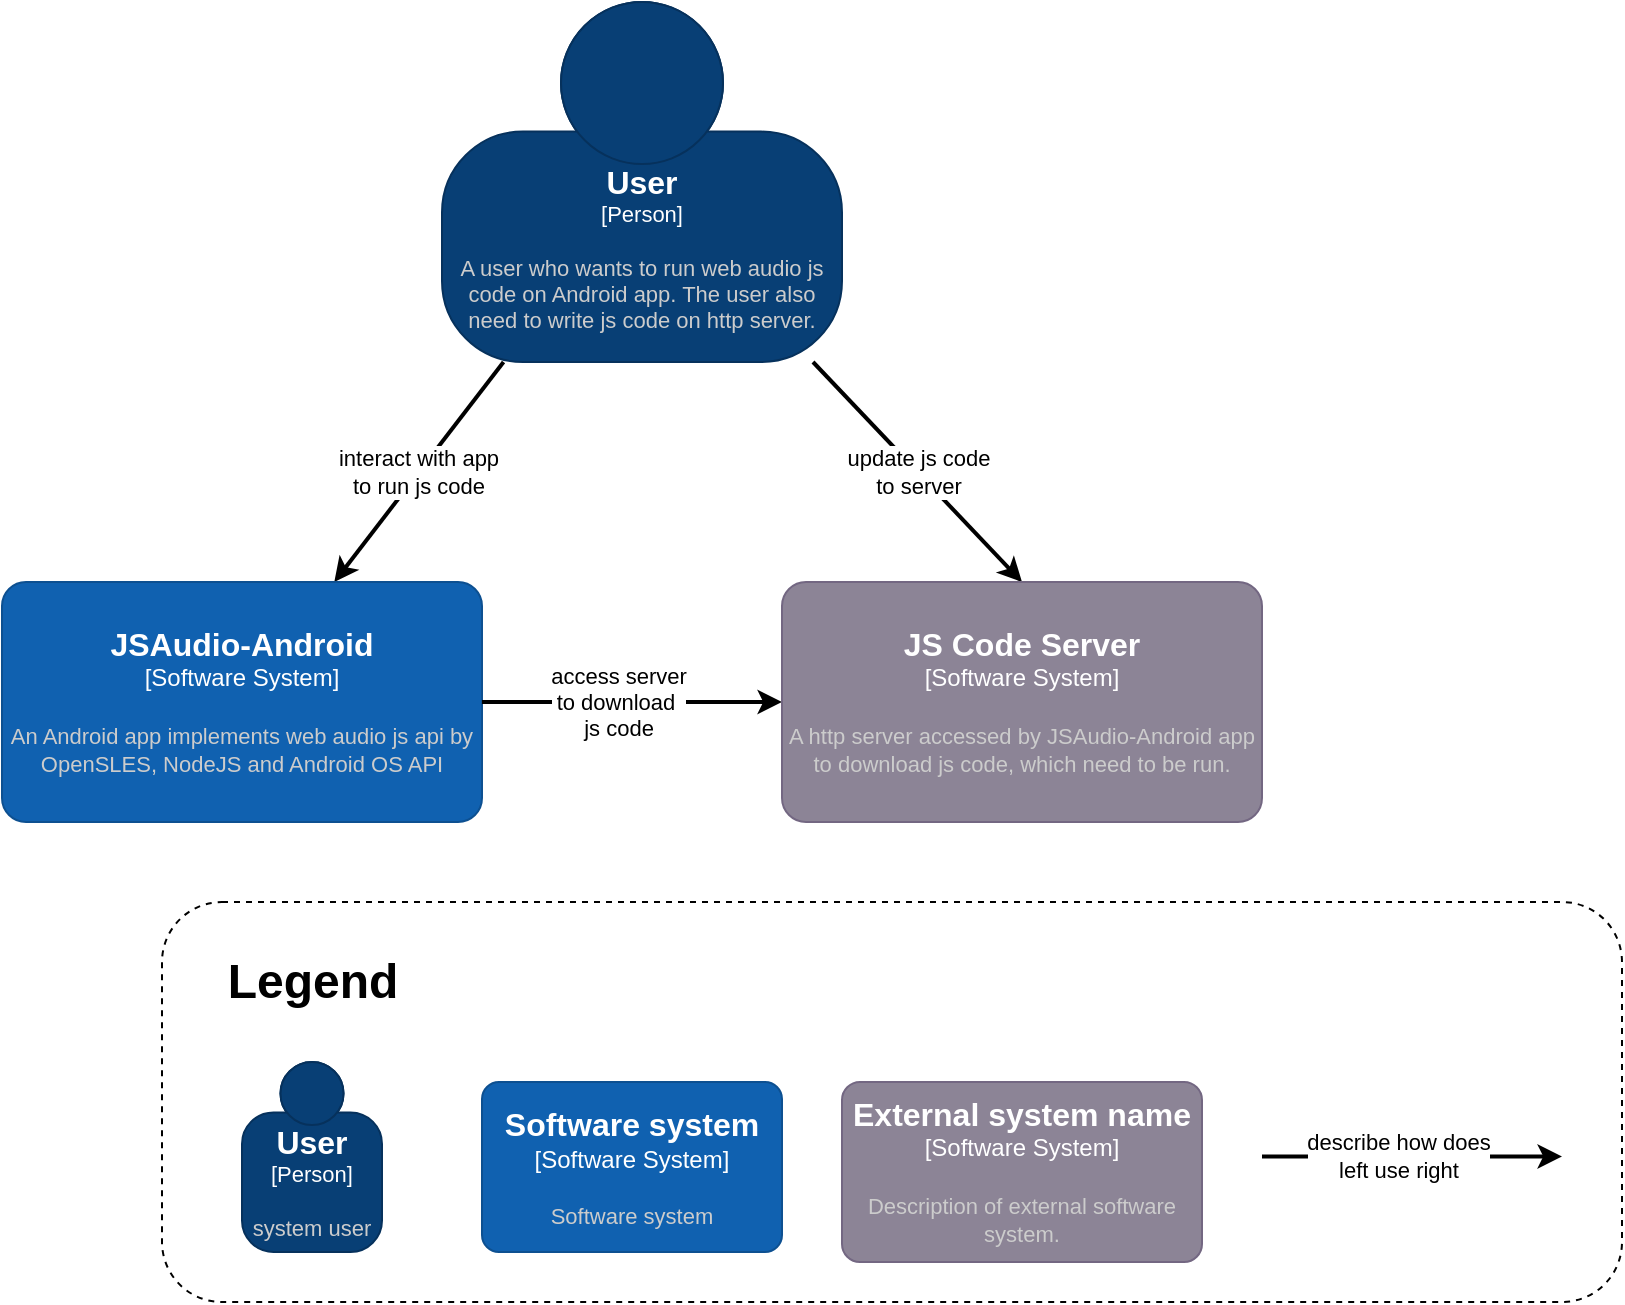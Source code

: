 <mxfile version="26.0.4" pages="5">
  <diagram id="J76Bm1q_hDwT6ZxtnSAw" name="System Context">
    <mxGraphModel dx="968" dy="534" grid="1" gridSize="10" guides="1" tooltips="1" connect="1" arrows="1" fold="1" page="1" pageScale="1" pageWidth="827" pageHeight="1169" math="0" shadow="0">
      <root>
        <mxCell id="0" />
        <mxCell id="1" parent="0" />
        <mxCell id="87LmVfXlRCTE5B8QiD7g-9" value="interact with app&lt;div&gt;to run js code&lt;/div&gt;" style="rounded=0;orthogonalLoop=1;jettySize=auto;html=1;strokeWidth=2;" edge="1" parent="1" source="87LmVfXlRCTE5B8QiD7g-11" target="87LmVfXlRCTE5B8QiD7g-12">
          <mxGeometry relative="1" as="geometry" />
        </mxCell>
        <mxCell id="87LmVfXlRCTE5B8QiD7g-10" value="update js code&lt;div&gt;to server&lt;/div&gt;" style="rounded=0;orthogonalLoop=1;jettySize=auto;html=1;entryX=0.5;entryY=0;entryDx=0;entryDy=0;entryPerimeter=0;strokeWidth=2;" edge="1" parent="1" source="87LmVfXlRCTE5B8QiD7g-11" target="s1WeQXVZbhtpDhBetoz3-1">
          <mxGeometry relative="1" as="geometry">
            <mxPoint x="750" y="630" as="targetPoint" />
          </mxGeometry>
        </mxCell>
        <object placeholders="1" c4Name="User" c4Type="Person" c4Description="A user who wants to run web audio js code on Android app. The user also need to write js code on http server." label="&lt;font style=&quot;font-size: 16px&quot;&gt;&lt;b&gt;%c4Name%&lt;/b&gt;&lt;/font&gt;&lt;div&gt;[%c4Type%]&lt;/div&gt;&lt;br&gt;&lt;div&gt;&lt;font style=&quot;font-size: 11px&quot;&gt;&lt;font color=&quot;#cccccc&quot;&gt;%c4Description%&lt;/font&gt;&lt;/div&gt;" id="87LmVfXlRCTE5B8QiD7g-11">
          <mxCell style="html=1;fontSize=11;dashed=0;whiteSpace=wrap;fillColor=#083F75;strokeColor=#06315C;fontColor=#ffffff;shape=mxgraph.c4.person2;align=center;metaEdit=1;points=[[0.5,0,0],[1,0.5,0],[1,0.75,0],[0.75,1,0],[0.5,1,0],[0.25,1,0],[0,0.75,0],[0,0.5,0]];resizable=1;movable=1;rotatable=1;deletable=1;editable=1;locked=0;connectable=1;" vertex="1" parent="1">
            <mxGeometry x="460" y="340" width="200" height="180" as="geometry" />
          </mxCell>
        </object>
        <object placeholders="1" c4Name="JSAudio-Android" c4Type="Software System" c4Description="An Android app implements web audio js api by OpenSLES, NodeJS and Android OS API" label="&lt;font style=&quot;font-size: 16px&quot;&gt;&lt;b&gt;%c4Name%&lt;/b&gt;&lt;/font&gt;&lt;div&gt;[%c4Type%]&lt;/div&gt;&lt;br&gt;&lt;div&gt;&lt;font style=&quot;font-size: 11px&quot;&gt;&lt;font color=&quot;#cccccc&quot;&gt;%c4Description%&lt;/font&gt;&lt;/div&gt;" link="data:page/id,-lSBkFoHiGMeVgIHFcHk" id="87LmVfXlRCTE5B8QiD7g-12">
          <mxCell style="rounded=1;whiteSpace=wrap;html=1;labelBackgroundColor=none;fillColor=#1061B0;fontColor=#ffffff;align=center;arcSize=10;strokeColor=#0D5091;metaEdit=1;resizable=0;points=[[0.25,0,0],[0.5,0,0],[0.75,0,0],[1,0.25,0],[1,0.5,0],[1,0.75,0],[0.75,1,0],[0.5,1,0],[0.25,1,0],[0,0.75,0],[0,0.5,0],[0,0.25,0]];" vertex="1" parent="1">
            <mxGeometry x="240" y="630" width="240" height="120" as="geometry" />
          </mxCell>
        </object>
        <mxCell id="87LmVfXlRCTE5B8QiD7g-14" style="edgeStyle=orthogonalEdgeStyle;rounded=0;orthogonalLoop=1;jettySize=auto;html=1;entryX=0;entryY=0.5;entryDx=0;entryDy=0;entryPerimeter=0;strokeWidth=2;" edge="1" parent="1" source="87LmVfXlRCTE5B8QiD7g-12" target="s1WeQXVZbhtpDhBetoz3-1">
          <mxGeometry relative="1" as="geometry">
            <mxPoint x="630" y="690" as="targetPoint" />
          </mxGeometry>
        </mxCell>
        <mxCell id="87LmVfXlRCTE5B8QiD7g-15" value="access server&lt;div&gt;to download&amp;nbsp;&lt;/div&gt;&lt;div&gt;js code&lt;/div&gt;" style="edgeLabel;html=1;align=center;verticalAlign=middle;resizable=0;points=[];" vertex="1" connectable="0" parent="87LmVfXlRCTE5B8QiD7g-14">
          <mxGeometry x="-0.096" relative="1" as="geometry">
            <mxPoint as="offset" />
          </mxGeometry>
        </mxCell>
        <object placeholders="1" c4Name="JS Code Server" c4Type="Software System" c4Description="A http server accessed by JSAudio-Android app to download js code, which need to be run." label="&lt;font style=&quot;font-size: 16px&quot;&gt;&lt;b&gt;%c4Name%&lt;/b&gt;&lt;/font&gt;&lt;div&gt;[%c4Type%]&lt;/div&gt;&lt;br&gt;&lt;div&gt;&lt;font style=&quot;font-size: 11px&quot;&gt;&lt;font color=&quot;#cccccc&quot;&gt;%c4Description%&lt;/font&gt;&lt;/div&gt;" id="s1WeQXVZbhtpDhBetoz3-1">
          <mxCell style="rounded=1;whiteSpace=wrap;html=1;labelBackgroundColor=none;fillColor=#8C8496;fontColor=#ffffff;align=center;arcSize=10;strokeColor=#736782;metaEdit=1;resizable=0;points=[[0.25,0,0],[0.5,0,0],[0.75,0,0],[1,0.25,0],[1,0.5,0],[1,0.75,0],[0.75,1,0],[0.5,1,0],[0.25,1,0],[0,0.75,0],[0,0.5,0],[0,0.25,0]];" vertex="1" parent="1">
            <mxGeometry x="630" y="630" width="240" height="120" as="geometry" />
          </mxCell>
        </object>
        <mxCell id="87LmVfXlRCTE5B8QiD7g-2" value="" style="rounded=1;whiteSpace=wrap;html=1;fillColor=none;dashed=1;container=0;" vertex="1" parent="1">
          <mxGeometry x="320" y="790" width="730" height="200" as="geometry" />
        </mxCell>
        <mxCell id="87LmVfXlRCTE5B8QiD7g-3" value="&lt;font style=&quot;font-size: 24px;&quot;&gt;&lt;b&gt;Legend&lt;/b&gt;&lt;/font&gt;" style="text;html=1;align=center;verticalAlign=middle;resizable=0;points=[];autosize=1;strokeColor=none;fillColor=none;container=0;" vertex="1" parent="1">
          <mxGeometry x="340" y="810" width="110" height="40" as="geometry" />
        </mxCell>
        <object placeholders="1" c4Name="User" c4Type="Person" c4Description="system user" label="&lt;font style=&quot;font-size: 16px&quot;&gt;&lt;b&gt;%c4Name%&lt;/b&gt;&lt;/font&gt;&lt;div&gt;[%c4Type%]&lt;/div&gt;&lt;br&gt;&lt;div&gt;&lt;font style=&quot;font-size: 11px&quot;&gt;&lt;font color=&quot;#cccccc&quot;&gt;%c4Description%&lt;/font&gt;&lt;/div&gt;" id="87LmVfXlRCTE5B8QiD7g-4">
          <mxCell style="html=1;fontSize=11;dashed=0;whiteSpace=wrap;fillColor=#083F75;strokeColor=#06315C;fontColor=#ffffff;shape=mxgraph.c4.person2;align=center;metaEdit=1;points=[[0.5,0,0],[1,0.5,0],[1,0.75,0],[0.75,1,0],[0.5,1,0],[0.25,1,0],[0,0.75,0],[0,0.5,0]];resizable=1;movable=1;rotatable=1;deletable=1;editable=1;locked=0;connectable=1;container=0;" vertex="1" parent="1">
            <mxGeometry x="360" y="870" width="70" height="95" as="geometry" />
          </mxCell>
        </object>
        <mxCell id="87LmVfXlRCTE5B8QiD7g-5" style="edgeStyle=orthogonalEdgeStyle;rounded=0;orthogonalLoop=1;jettySize=auto;html=1;entryX=0;entryY=0.5;entryDx=0;entryDy=0;entryPerimeter=0;strokeWidth=2;" edge="1" parent="1">
          <mxGeometry relative="1" as="geometry">
            <mxPoint x="870" y="917.21" as="sourcePoint" />
            <mxPoint x="1020" y="917.21" as="targetPoint" />
          </mxGeometry>
        </mxCell>
        <mxCell id="87LmVfXlRCTE5B8QiD7g-6" value="describe how does&lt;div&gt;left use right&lt;/div&gt;" style="edgeLabel;html=1;align=center;verticalAlign=middle;resizable=0;points=[];container=0;" vertex="1" connectable="0" parent="87LmVfXlRCTE5B8QiD7g-5">
          <mxGeometry x="-0.096" relative="1" as="geometry">
            <mxPoint as="offset" />
          </mxGeometry>
        </mxCell>
        <object placeholders="1" c4Name="Software system" c4Type="Software System" c4Description="Software system" label="&lt;font style=&quot;font-size: 16px&quot;&gt;&lt;b&gt;%c4Name%&lt;/b&gt;&lt;/font&gt;&lt;div&gt;[%c4Type%]&lt;/div&gt;&lt;br&gt;&lt;div&gt;&lt;font style=&quot;font-size: 11px&quot;&gt;&lt;font color=&quot;#cccccc&quot;&gt;%c4Description%&lt;/font&gt;&lt;/div&gt;" id="87LmVfXlRCTE5B8QiD7g-7">
          <mxCell style="rounded=1;whiteSpace=wrap;html=1;labelBackgroundColor=none;fillColor=#1061B0;fontColor=#ffffff;align=center;arcSize=10;strokeColor=#0D5091;metaEdit=1;resizable=1;points=[[0.25,0,0],[0.5,0,0],[0.75,0,0],[1,0.25,0],[1,0.5,0],[1,0.75,0],[0.75,1,0],[0.5,1,0],[0.25,1,0],[0,0.75,0],[0,0.5,0],[0,0.25,0]];movable=1;rotatable=1;deletable=1;editable=1;locked=0;connectable=1;container=0;" vertex="1" parent="1">
            <mxGeometry x="480" y="880" width="150" height="85" as="geometry" />
          </mxCell>
        </object>
        <object placeholders="1" c4Name="External system name" c4Type="Software System" c4Description="Description of external software system." label="&lt;font style=&quot;font-size: 16px&quot;&gt;&lt;b&gt;%c4Name%&lt;/b&gt;&lt;/font&gt;&lt;div&gt;[%c4Type%]&lt;/div&gt;&lt;br&gt;&lt;div&gt;&lt;font style=&quot;font-size: 11px&quot;&gt;&lt;font color=&quot;#cccccc&quot;&gt;%c4Description%&lt;/font&gt;&lt;/div&gt;" id="s1WeQXVZbhtpDhBetoz3-2">
          <mxCell style="rounded=1;whiteSpace=wrap;html=1;labelBackgroundColor=none;fillColor=#8C8496;fontColor=#ffffff;align=center;arcSize=10;strokeColor=#736782;metaEdit=1;resizable=1;points=[[0.25,0,0],[0.5,0,0],[0.75,0,0],[1,0.25,0],[1,0.5,0],[1,0.75,0],[0.75,1,0],[0.5,1,0],[0.25,1,0],[0,0.75,0],[0,0.5,0],[0,0.25,0]];movable=1;rotatable=1;deletable=1;editable=1;locked=0;connectable=1;" vertex="1" parent="1">
            <mxGeometry x="660" y="880" width="180" height="90" as="geometry" />
          </mxCell>
        </object>
      </root>
    </mxGraphModel>
  </diagram>
  <diagram id="-lSBkFoHiGMeVgIHFcHk" name="JSAudio-Android Container ">
    <mxGraphModel dx="2300" dy="812" grid="1" gridSize="10" guides="1" tooltips="1" connect="1" arrows="1" fold="1" page="1" pageScale="1" pageWidth="827" pageHeight="1169" math="0" shadow="0">
      <root>
        <mxCell id="0" />
        <mxCell id="1" parent="0" />
        <mxCell id="M98iM37C0NzfVER2UO8K-1" value="&lt;font style=&quot;font-size: 14px;&quot;&gt;interact with app&lt;/font&gt;&lt;div&gt;&lt;font style=&quot;font-size: 14px;&quot;&gt;to run js code&lt;/font&gt;&lt;/div&gt;" style="rounded=0;orthogonalLoop=1;jettySize=auto;html=1;strokeWidth=2;entryX=0.463;entryY=0.023;entryDx=0;entryDy=0;entryPerimeter=0;" edge="1" parent="1" source="M98iM37C0NzfVER2UO8K-3" target="GmZaE36GS-hwFGXKiUgR-3">
          <mxGeometry relative="1" as="geometry">
            <mxPoint x="355.455" y="700" as="targetPoint" />
          </mxGeometry>
        </mxCell>
        <mxCell id="M98iM37C0NzfVER2UO8K-2" value="&lt;font style=&quot;font-size: 14px;&quot;&gt;update js code&lt;/font&gt;&lt;div&gt;&lt;font style=&quot;font-size: 14px;&quot;&gt;to server&lt;/font&gt;&lt;/div&gt;" style="rounded=0;orthogonalLoop=1;jettySize=auto;html=1;entryX=0.5;entryY=0;entryDx=0;entryDy=0;entryPerimeter=0;strokeWidth=2;" edge="1" parent="1" source="M98iM37C0NzfVER2UO8K-3" target="M98iM37C0NzfVER2UO8K-5">
          <mxGeometry relative="1" as="geometry">
            <mxPoint x="690" y="620" as="targetPoint" />
          </mxGeometry>
        </mxCell>
        <object placeholders="1" c4Name="User" c4Type="Person" c4Description="A user who wants to run web audio js code on Android app. The user also need to write js code on http server." label="&lt;font style=&quot;font-size: 16px&quot;&gt;&lt;b&gt;%c4Name%&lt;/b&gt;&lt;/font&gt;&lt;div&gt;[%c4Type%]&lt;/div&gt;&lt;br&gt;&lt;div&gt;&lt;font style=&quot;font-size: 11px&quot;&gt;&lt;font color=&quot;#cccccc&quot;&gt;%c4Description%&lt;/font&gt;&lt;/div&gt;" id="M98iM37C0NzfVER2UO8K-3">
          <mxCell style="html=1;fontSize=11;dashed=0;whiteSpace=wrap;fillColor=#083F75;strokeColor=#06315C;fontColor=#ffffff;shape=mxgraph.c4.person2;align=center;metaEdit=1;points=[[0.5,0,0],[1,0.5,0],[1,0.75,0],[0.75,1,0],[0.5,1,0],[0.25,1,0],[0,0.75,0],[0,0.5,0]];resizable=1;movable=1;rotatable=1;deletable=1;editable=1;locked=0;connectable=1;container=0;" vertex="1" parent="1">
            <mxGeometry x="460" y="340" width="200" height="180" as="geometry" />
          </mxCell>
        </object>
        <object placeholders="1" c4Name="JS Code Server" c4Type="Software System" c4Description="A http server accessed by JSAudio-Android app to download js code, which need to be run." label="&lt;font style=&quot;font-size: 16px&quot;&gt;&lt;b&gt;%c4Name%&lt;/b&gt;&lt;/font&gt;&lt;div&gt;[%c4Type%]&lt;/div&gt;&lt;br&gt;&lt;div&gt;&lt;font style=&quot;font-size: 11px&quot;&gt;&lt;font color=&quot;#cccccc&quot;&gt;%c4Description%&lt;/font&gt;&lt;/div&gt;" id="M98iM37C0NzfVER2UO8K-5">
          <mxCell style="rounded=1;whiteSpace=wrap;html=1;labelBackgroundColor=none;fillColor=#1061B0;fontColor=#ffffff;align=center;arcSize=10;strokeColor=#0D5091;metaEdit=1;resizable=0;points=[[0.25,0,0],[0.5,0,0],[0.75,0,0],[1,0.25,0],[1,0.5,0],[1,0.75,0],[0.75,1,0],[0.5,1,0],[0.25,1,0],[0,0.75,0],[0,0.5,0],[0,0.25,0]];container=0;" vertex="1" parent="1">
            <mxGeometry x="800" y="930" width="240" height="120" as="geometry" />
          </mxCell>
        </object>
        <mxCell id="M98iM37C0NzfVER2UO8K-6" style="rounded=0;orthogonalLoop=1;jettySize=auto;html=1;strokeWidth=2;exitX=1;exitY=0.5;exitDx=0;exitDy=0;exitPerimeter=0;" edge="1" parent="1" source="GmZaE36GS-hwFGXKiUgR-5" target="M98iM37C0NzfVER2UO8K-5">
          <mxGeometry relative="1" as="geometry">
            <mxPoint x="430" y="760" as="sourcePoint" />
          </mxGeometry>
        </mxCell>
        <mxCell id="M98iM37C0NzfVER2UO8K-7" value="&lt;font style=&quot;font-size: 14px;&quot;&gt;access server&lt;/font&gt;&lt;div&gt;&lt;font style=&quot;font-size: 14px;&quot;&gt;to download&amp;nbsp;&lt;/font&gt;&lt;/div&gt;&lt;div&gt;&lt;font style=&quot;font-size: 14px;&quot;&gt;js code&lt;/font&gt;&lt;/div&gt;" style="edgeLabel;html=1;align=center;verticalAlign=middle;resizable=0;points=[];container=0;" vertex="1" connectable="0" parent="M98iM37C0NzfVER2UO8K-6">
          <mxGeometry x="-0.096" relative="1" as="geometry">
            <mxPoint as="offset" />
          </mxGeometry>
        </mxCell>
        <object placeholders="1" c4Name="JSAudio-Android" c4Type="SystemScopeBoundary" c4Application="Software System" label="&lt;font style=&quot;font-size: 16px&quot;&gt;&lt;b&gt;&lt;div style=&quot;text-align: left&quot;&gt;%c4Name%&lt;/div&gt;&lt;/b&gt;&lt;/font&gt;&lt;div style=&quot;text-align: left&quot;&gt;[%c4Application%]&lt;/div&gt;" id="GmZaE36GS-hwFGXKiUgR-2">
          <mxCell style="rounded=1;fontSize=11;whiteSpace=wrap;html=1;dashed=1;arcSize=20;fillColor=none;strokeColor=#666666;fontColor=#333333;labelBackgroundColor=none;align=left;verticalAlign=bottom;labelBorderColor=none;spacingTop=0;spacing=10;dashPattern=8 4;metaEdit=1;rotatable=0;perimeter=rectanglePerimeter;noLabel=0;labelPadding=0;allowArrows=0;connectable=0;expand=0;recursiveResize=0;editable=1;pointerEvents=0;absoluteArcSize=1;points=[[0.25,0,0],[0.5,0,0],[0.75,0,0],[1,0.25,0],[1,0.5,0],[1,0.75,0],[0.75,1,0],[0.5,1,0],[0.25,1,0],[0,0.75,0],[0,0.5,0],[0,0.25,0]];" vertex="1" parent="1">
            <mxGeometry x="-130" y="680" width="710" height="430" as="geometry" />
          </mxCell>
        </object>
        <object placeholders="1" c4Name="Android App Interface" c4Type="Container" c4Technology="Android View, Android Activity, ProcessPhoenix" c4Description="Android App interface for user interaction." label="&lt;font style=&quot;font-size: 16px&quot;&gt;&lt;b&gt;%c4Name%&lt;/b&gt;&lt;/font&gt;&lt;div&gt;[%c4Type%:&amp;nbsp;%c4Technology%]&lt;/div&gt;&lt;br&gt;&lt;div&gt;&lt;font style=&quot;font-size: 11px&quot;&gt;&lt;font color=&quot;#E6E6E6&quot;&gt;%c4Description%&lt;/font&gt;&lt;/div&gt;" link="data:page/id,67_HU7gh7gEwW7nrvIdF" id="GmZaE36GS-hwFGXKiUgR-3">
          <mxCell style="shape=mxgraph.c4.webBrowserContainer2;whiteSpace=wrap;html=1;boundedLbl=1;rounded=0;labelBackgroundColor=none;strokeColor=#118ACD;fillColor=#23A2D9;strokeColor=#118ACD;strokeColor2=#0E7DAD;fontSize=12;fontColor=#ffffff;align=center;metaEdit=1;points=[[0.5,0,0],[1,0.25,0],[1,0.5,0],[1,0.75,0],[0.5,1,0],[0,0.75,0],[0,0.5,0],[0,0.25,0]];resizable=1;movable=1;rotatable=1;deletable=1;editable=1;locked=0;connectable=1;" vertex="1" parent="1">
            <mxGeometry x="305" y="700" width="240" height="130" as="geometry" />
          </mxCell>
        </object>
        <mxCell id="GmZaE36GS-hwFGXKiUgR-12" style="rounded=0;orthogonalLoop=1;jettySize=auto;html=1;strokeWidth=2;exitX=0.006;exitY=0.3;exitDx=0;exitDy=0;exitPerimeter=0;entryX=0.997;entryY=0.228;entryDx=0;entryDy=0;entryPerimeter=0;" edge="1" parent="1" source="GmZaE36GS-hwFGXKiUgR-5" target="GmZaE36GS-hwFGXKiUgR-8">
          <mxGeometry relative="1" as="geometry" />
        </mxCell>
        <mxCell id="GmZaE36GS-hwFGXKiUgR-13" value="&lt;font style=&quot;font-size: 14px;&quot;&gt;manage lifetime&lt;/font&gt;" style="edgeLabel;html=1;align=center;verticalAlign=middle;resizable=0;points=[];" vertex="1" connectable="0" parent="GmZaE36GS-hwFGXKiUgR-12">
          <mxGeometry x="0.008" relative="1" as="geometry">
            <mxPoint as="offset" />
          </mxGeometry>
        </mxCell>
        <object placeholders="1" c4Name="NodeEnv" c4Type="Container" c4Technology="HttpURLConnection, NAPI, JNI" c4Description="Init node env, download and execute javascript code. Manages the lifetime of node env and all node modules. The lifetime includes start, stop, pause and resume. Register and export api of node modules to node env." label="&lt;font style=&quot;font-size: 16px&quot;&gt;&lt;b&gt;%c4Name%&lt;/b&gt;&lt;/font&gt;&lt;div&gt;[%c4Type%: %c4Technology%]&lt;/div&gt;&lt;br&gt;&lt;div&gt;&lt;font style=&quot;font-size: 11px&quot;&gt;&lt;font color=&quot;#E6E6E6&quot;&gt;%c4Description%&lt;/font&gt;&lt;/font&gt;&lt;/div&gt;" link="data:page/id,ZBUK1SG81c0gRbiObL_s" id="GmZaE36GS-hwFGXKiUgR-5">
          <mxCell style="rounded=1;whiteSpace=wrap;html=1;fontSize=11;labelBackgroundColor=none;fillColor=#23A2D9;fontColor=#ffffff;align=center;arcSize=10;strokeColor=#0E7DAD;metaEdit=1;resizable=1;points=[[0.25,0,0],[0.5,0,0],[0.75,0,0],[1,0.25,0],[1,0.5,0],[1,0.75,0],[0.75,1,0],[0.5,1,0],[0.25,1,0],[0,0.75,0],[0,0.5,0],[0,0.25,0]];movable=1;rotatable=1;deletable=1;editable=1;locked=0;connectable=1;" vertex="1" parent="1">
            <mxGeometry x="290" y="910" width="270" height="160" as="geometry" />
          </mxCell>
        </object>
        <mxCell id="GmZaE36GS-hwFGXKiUgR-6" style="rounded=0;orthogonalLoop=1;jettySize=auto;html=1;strokeWidth=2;" edge="1" parent="1" source="GmZaE36GS-hwFGXKiUgR-3" target="GmZaE36GS-hwFGXKiUgR-5">
          <mxGeometry relative="1" as="geometry" />
        </mxCell>
        <mxCell id="GmZaE36GS-hwFGXKiUgR-7" value="&lt;font style=&quot;font-size: 14px;&quot;&gt;&lt;font style=&quot;&quot;&gt;control&amp;nbsp;&lt;/font&gt;&lt;span style=&quot;background-color: light-dark(#ffffff, var(--ge-dark-color, #121212)); color: light-dark(rgb(0, 0, 0), rgb(255, 255, 255));&quot;&gt;lifetime&lt;/span&gt;&lt;/font&gt;&lt;div&gt;&lt;span style=&quot;background-color: light-dark(#ffffff, var(--ge-dark-color, #121212)); color: light-dark(rgb(0, 0, 0), rgb(255, 255, 255));&quot;&gt;&lt;font style=&quot;font-size: 14px;&quot;&gt;[start, stop, pause, resume]&lt;/font&gt;&lt;/span&gt;&lt;/div&gt;" style="edgeLabel;html=1;align=center;verticalAlign=middle;resizable=0;points=[];" vertex="1" connectable="0" parent="GmZaE36GS-hwFGXKiUgR-6">
          <mxGeometry x="-0.189" y="1" relative="1" as="geometry">
            <mxPoint x="21" y="4" as="offset" />
          </mxGeometry>
        </mxCell>
        <object placeholders="1" c4Name="Audio" c4Type="Container" c4Technology="C++, OpenSLES, NAPI, JNI" c4Description="A node module implements web audio api by OpenSLES." label="&lt;font style=&quot;font-size: 16px&quot;&gt;&lt;b&gt;%c4Name%&lt;/b&gt;&lt;/font&gt;&lt;div&gt;[%c4Type%: %c4Technology%]&lt;/div&gt;&lt;br&gt;&lt;div&gt;&lt;font style=&quot;font-size: 11px&quot;&gt;&lt;font color=&quot;#E6E6E6&quot;&gt;%c4Description%&lt;/font&gt;&lt;/div&gt;" link="data:page/id,TT-m_msHsub1iMFGHiGE" id="GmZaE36GS-hwFGXKiUgR-8">
          <mxCell style="rounded=1;whiteSpace=wrap;html=1;fontSize=11;labelBackgroundColor=none;fillColor=#23A2D9;fontColor=#ffffff;align=center;arcSize=10;strokeColor=#0E7DAD;metaEdit=1;resizable=0;points=[[0,0.25,0,0,0],[0,0.5,0,0,0],[0,0.75,0,0,0],[0.25,0,0,0,0],[0.25,1,0,0,0],[0.5,0,0,0,0],[0.5,1,0,0,0],[0.75,0,0,0,0],[0.75,1,0,0,0],[1,0.25,0,0,0],[1,0.5,0,0,0],[1,0.75,0,0,0]];" vertex="1" parent="1">
            <mxGeometry x="-110" y="930" width="240" height="120" as="geometry" />
          </mxCell>
        </object>
        <mxCell id="GmZaE36GS-hwFGXKiUgR-14" style="rounded=0;orthogonalLoop=1;jettySize=auto;html=1;entryX=0.008;entryY=0.68;entryDx=0;entryDy=0;entryPerimeter=0;exitX=1;exitY=0.75;exitDx=0;exitDy=0;exitPerimeter=0;strokeWidth=2;" edge="1" parent="1" source="GmZaE36GS-hwFGXKiUgR-8" target="GmZaE36GS-hwFGXKiUgR-5">
          <mxGeometry relative="1" as="geometry" />
        </mxCell>
        <mxCell id="GmZaE36GS-hwFGXKiUgR-15" value="&lt;font style=&quot;font-size: 14px;&quot;&gt;register audio&lt;/font&gt;&lt;div&gt;&lt;font style=&quot;font-size: 14px;&quot;&gt;javascript api&lt;/font&gt;&lt;/div&gt;" style="edgeLabel;html=1;align=center;verticalAlign=middle;resizable=0;points=[];" vertex="1" connectable="0" parent="GmZaE36GS-hwFGXKiUgR-14">
          <mxGeometry x="0.004" y="3" relative="1" as="geometry">
            <mxPoint as="offset" />
          </mxGeometry>
        </mxCell>
        <mxCell id="GmZaE36GS-hwFGXKiUgR-19" value="" style="group" vertex="1" connectable="0" parent="1">
          <mxGeometry x="57" y="1160" width="770" height="370" as="geometry" />
        </mxCell>
        <mxCell id="M98iM37C0NzfVER2UO8K-8" value="" style="rounded=1;whiteSpace=wrap;html=1;fillColor=none;dashed=1;" vertex="1" parent="GmZaE36GS-hwFGXKiUgR-19">
          <mxGeometry width="770" height="370" as="geometry" />
        </mxCell>
        <mxCell id="M98iM37C0NzfVER2UO8K-9" value="&lt;font style=&quot;font-size: 24px;&quot;&gt;&lt;b&gt;Legend&lt;/b&gt;&lt;/font&gt;" style="text;html=1;align=center;verticalAlign=middle;resizable=0;points=[];autosize=1;strokeColor=none;fillColor=none;" vertex="1" parent="GmZaE36GS-hwFGXKiUgR-19">
          <mxGeometry x="20" y="20" width="110" height="40" as="geometry" />
        </mxCell>
        <object placeholders="1" c4Name="User" c4Type="Person" c4Description="system user" label="&lt;font style=&quot;font-size: 16px&quot;&gt;&lt;b&gt;%c4Name%&lt;/b&gt;&lt;/font&gt;&lt;div&gt;[%c4Type%]&lt;/div&gt;&lt;br&gt;&lt;div&gt;&lt;font style=&quot;font-size: 11px&quot;&gt;&lt;font color=&quot;#cccccc&quot;&gt;%c4Description%&lt;/font&gt;&lt;/div&gt;" id="M98iM37C0NzfVER2UO8K-10">
          <mxCell style="html=1;fontSize=11;dashed=0;whiteSpace=wrap;fillColor=#083F75;strokeColor=#06315C;fontColor=#ffffff;shape=mxgraph.c4.person2;align=center;metaEdit=1;points=[[0.5,0,0],[1,0.5,0],[1,0.75,0],[0.75,1,0],[0.5,1,0],[0.25,1,0],[0,0.75,0],[0,0.5,0]];resizable=1;movable=1;rotatable=1;deletable=1;editable=1;locked=0;connectable=1;" vertex="1" parent="GmZaE36GS-hwFGXKiUgR-19">
            <mxGeometry x="40" y="80" width="70" height="95" as="geometry" />
          </mxCell>
        </object>
        <mxCell id="M98iM37C0NzfVER2UO8K-11" style="edgeStyle=orthogonalEdgeStyle;rounded=0;orthogonalLoop=1;jettySize=auto;html=1;entryX=0;entryY=0.5;entryDx=0;entryDy=0;entryPerimeter=0;strokeWidth=2;" edge="1" parent="GmZaE36GS-hwFGXKiUgR-19">
          <mxGeometry relative="1" as="geometry">
            <mxPoint x="340" y="134.71" as="sourcePoint" />
            <mxPoint x="490" y="134.71" as="targetPoint" />
          </mxGeometry>
        </mxCell>
        <mxCell id="M98iM37C0NzfVER2UO8K-12" value="describe how does&lt;div&gt;left use right&lt;/div&gt;" style="edgeLabel;html=1;align=center;verticalAlign=middle;resizable=0;points=[];" vertex="1" connectable="0" parent="M98iM37C0NzfVER2UO8K-11">
          <mxGeometry x="-0.096" relative="1" as="geometry">
            <mxPoint as="offset" />
          </mxGeometry>
        </mxCell>
        <object placeholders="1" c4Name="Software system" c4Type="Software System" c4Description="Software system" label="&lt;font style=&quot;font-size: 16px&quot;&gt;&lt;b&gt;%c4Name%&lt;/b&gt;&lt;/font&gt;&lt;div&gt;[%c4Type%]&lt;/div&gt;&lt;br&gt;&lt;div&gt;&lt;font style=&quot;font-size: 11px&quot;&gt;&lt;font color=&quot;#cccccc&quot;&gt;%c4Description%&lt;/font&gt;&lt;/div&gt;" id="M98iM37C0NzfVER2UO8K-13">
          <mxCell style="rounded=1;whiteSpace=wrap;html=1;labelBackgroundColor=none;fillColor=#1061B0;fontColor=#ffffff;align=center;arcSize=10;strokeColor=#0D5091;metaEdit=1;resizable=1;points=[[0.25,0,0],[0.5,0,0],[0.75,0,0],[1,0.25,0],[1,0.5,0],[1,0.75,0],[0.75,1,0],[0.5,1,0],[0.25,1,0],[0,0.75,0],[0,0.5,0],[0,0.25,0]];movable=1;rotatable=1;deletable=1;editable=1;locked=0;connectable=1;" vertex="1" parent="GmZaE36GS-hwFGXKiUgR-19">
            <mxGeometry x="160" y="90" width="150" height="85" as="geometry" />
          </mxCell>
        </object>
        <object placeholders="1" c4Name="Container Name" c4Type="Container" c4Technology="technologies used in container" c4Description="container" label="&lt;font style=&quot;font-size: 16px&quot;&gt;&lt;b&gt;%c4Name%&lt;/b&gt;&lt;/font&gt;&lt;div&gt;[%c4Type%: %c4Technology%]&lt;/div&gt;&lt;br&gt;&lt;div&gt;&lt;font style=&quot;font-size: 11px&quot;&gt;&lt;font color=&quot;#E6E6E6&quot;&gt;%c4Description%&lt;/font&gt;&lt;/div&gt;" id="GmZaE36GS-hwFGXKiUgR-16">
          <mxCell style="rounded=1;whiteSpace=wrap;html=1;fontSize=11;labelBackgroundColor=none;fillColor=#23A2D9;fontColor=#ffffff;align=center;arcSize=10;strokeColor=#0E7DAD;metaEdit=1;resizable=1;points=[[0,0.25,0,0,0],[0,0.5,0,0,0],[0,0.75,0,0,0],[0.25,0,0,0,0],[0.25,1,0,0,0],[0.5,0,0,0,0],[0.5,1,0,0,0],[0.75,0,0,0,0],[0.75,1,0,0,0],[1,0.25,0,0,0],[1,0.5,0,0,0],[1,0.75,0,0,0]];movable=1;rotatable=1;deletable=1;editable=1;locked=0;connectable=1;" vertex="1" parent="GmZaE36GS-hwFGXKiUgR-19">
            <mxGeometry x="530" y="92.5" width="170" height="80" as="geometry" />
          </mxCell>
        </object>
        <object placeholders="1" c4Name="Application Container Name" c4Type="Container" c4Technology="Technologies" c4Description="Application Container" label="&lt;font style=&quot;font-size: 16px&quot;&gt;&lt;b&gt;%c4Name%&lt;/b&gt;&lt;/font&gt;&lt;div&gt;[%c4Type%:&amp;nbsp;%c4Technology%]&lt;/div&gt;&lt;br&gt;&lt;div&gt;&lt;font style=&quot;font-size: 11px&quot;&gt;&lt;font color=&quot;#E6E6E6&quot;&gt;%c4Description%&lt;/font&gt;&lt;/div&gt;" id="GmZaE36GS-hwFGXKiUgR-17">
          <mxCell style="shape=mxgraph.c4.webBrowserContainer2;whiteSpace=wrap;html=1;boundedLbl=1;rounded=0;labelBackgroundColor=none;strokeColor=#118ACD;fillColor=#23A2D9;strokeColor=#118ACD;strokeColor2=#0E7DAD;fontSize=12;fontColor=#ffffff;align=center;metaEdit=1;points=[[0.5,0,0],[1,0.25,0],[1,0.5,0],[1,0.75,0],[0.5,1,0],[0,0.75,0],[0,0.5,0],[0,0.25,0]];resizable=1;movable=1;rotatable=1;deletable=1;editable=1;locked=0;connectable=1;" vertex="1" parent="GmZaE36GS-hwFGXKiUgR-19">
            <mxGeometry x="40" y="200" width="190" height="140" as="geometry" />
          </mxCell>
        </object>
        <object placeholders="1" c4Name="System name" c4Type="SystemScopeBoundary" c4Application="Software System" label="&lt;font style=&quot;font-size: 16px&quot;&gt;&lt;b&gt;&lt;div style=&quot;text-align: left&quot;&gt;%c4Name%&lt;/div&gt;&lt;/b&gt;&lt;/font&gt;&lt;div style=&quot;text-align: left&quot;&gt;[%c4Application%]&lt;/div&gt;" id="GmZaE36GS-hwFGXKiUgR-18">
          <mxCell style="rounded=1;fontSize=11;whiteSpace=wrap;html=1;dashed=1;arcSize=20;fillColor=none;strokeColor=#666666;fontColor=#333333;labelBackgroundColor=none;align=left;verticalAlign=bottom;labelBorderColor=none;spacingTop=0;spacing=10;dashPattern=8 4;metaEdit=1;rotatable=0;perimeter=rectanglePerimeter;noLabel=0;labelPadding=0;allowArrows=0;connectable=0;expand=0;recursiveResize=0;editable=1;pointerEvents=0;absoluteArcSize=1;points=[[0.25,0,0],[0.5,0,0],[0.75,0,0],[1,0.25,0],[1,0.5,0],[1,0.75,0],[0.75,1,0],[0.5,1,0],[0.25,1,0],[0,0.75,0],[0,0.5,0],[0,0.25,0]];" vertex="1" parent="GmZaE36GS-hwFGXKiUgR-19">
            <mxGeometry x="270" y="200" width="190" height="140" as="geometry" />
          </mxCell>
        </object>
      </root>
    </mxGraphModel>
  </diagram>
  <diagram id="67_HU7gh7gEwW7nrvIdF" name="Android App Interface Container">
    <mxGraphModel dx="3086" dy="1245" grid="1" gridSize="10" guides="1" tooltips="1" connect="1" arrows="1" fold="1" page="1" pageScale="1" pageWidth="827" pageHeight="1169" math="0" shadow="0">
      <root>
        <mxCell id="0" />
        <mxCell id="1" parent="0" />
        <mxCell id="Hc0yAtH7iamg0nQgEJYd-1" value="&lt;font style=&quot;font-size: 14px;&quot;&gt;interact with app&lt;/font&gt;&lt;div&gt;&lt;font style=&quot;font-size: 14px;&quot;&gt;to run js code&lt;/font&gt;&lt;/div&gt;" style="rounded=0;orthogonalLoop=1;jettySize=auto;html=1;strokeWidth=2;" edge="1" parent="1" source="Hc0yAtH7iamg0nQgEJYd-3" target="Hc0yAtH7iamg0nQgEJYd-29">
          <mxGeometry x="-0.321" y="4" relative="1" as="geometry">
            <mxPoint x="416.12" y="702.99" as="targetPoint" />
            <mxPoint as="offset" />
          </mxGeometry>
        </mxCell>
        <mxCell id="Hc0yAtH7iamg0nQgEJYd-2" value="&lt;font style=&quot;font-size: 14px;&quot;&gt;update js code&lt;/font&gt;&lt;div&gt;&lt;font style=&quot;font-size: 14px;&quot;&gt;to server&lt;/font&gt;&lt;/div&gt;" style="rounded=0;orthogonalLoop=1;jettySize=auto;html=1;entryX=0.5;entryY=0;entryDx=0;entryDy=0;entryPerimeter=0;strokeWidth=2;" edge="1" parent="1" source="Hc0yAtH7iamg0nQgEJYd-3" target="Hc0yAtH7iamg0nQgEJYd-4">
          <mxGeometry relative="1" as="geometry">
            <mxPoint x="690" y="620" as="targetPoint" />
          </mxGeometry>
        </mxCell>
        <object placeholders="1" c4Name="User" c4Type="Person" c4Description="A user who wants to run web audio js code on Android app. The user also need to write js code on http server." label="&lt;font style=&quot;font-size: 16px&quot;&gt;&lt;b&gt;%c4Name%&lt;/b&gt;&lt;/font&gt;&lt;div&gt;[%c4Type%]&lt;/div&gt;&lt;br&gt;&lt;div&gt;&lt;font style=&quot;font-size: 11px&quot;&gt;&lt;font color=&quot;#cccccc&quot;&gt;%c4Description%&lt;/font&gt;&lt;/div&gt;" id="Hc0yAtH7iamg0nQgEJYd-3">
          <mxCell style="html=1;fontSize=11;dashed=0;whiteSpace=wrap;fillColor=#083F75;strokeColor=#06315C;fontColor=#ffffff;shape=mxgraph.c4.person2;align=center;metaEdit=1;points=[[0.5,0,0],[1,0.5,0],[1,0.75,0],[0.75,1,0],[0.5,1,0],[0.25,1,0],[0,0.75,0],[0,0.5,0]];resizable=1;movable=1;rotatable=1;deletable=1;editable=1;locked=0;connectable=1;container=0;" vertex="1" parent="1">
            <mxGeometry x="460" y="340" width="200" height="180" as="geometry" />
          </mxCell>
        </object>
        <object placeholders="1" c4Name="JS Code Server" c4Type="Software System" c4Description="A http server accessed by JSAudio-Android app to download js code, which need to be run." label="&lt;font style=&quot;font-size: 16px&quot;&gt;&lt;b&gt;%c4Name%&lt;/b&gt;&lt;/font&gt;&lt;div&gt;[%c4Type%]&lt;/div&gt;&lt;br&gt;&lt;div&gt;&lt;font style=&quot;font-size: 11px&quot;&gt;&lt;font color=&quot;#cccccc&quot;&gt;%c4Description%&lt;/font&gt;&lt;/div&gt;" id="Hc0yAtH7iamg0nQgEJYd-4">
          <mxCell style="rounded=1;whiteSpace=wrap;html=1;labelBackgroundColor=none;fillColor=#1061B0;fontColor=#ffffff;align=center;arcSize=10;strokeColor=#0D5091;metaEdit=1;resizable=0;points=[[0.25,0,0],[0.5,0,0],[0.75,0,0],[1,0.25,0],[1,0.5,0],[1,0.75,0],[0.75,1,0],[0.5,1,0],[0.25,1,0],[0,0.75,0],[0,0.5,0],[0,0.25,0]];container=0;" vertex="1" parent="1">
            <mxGeometry x="750" y="1110" width="240" height="120" as="geometry" />
          </mxCell>
        </object>
        <mxCell id="Hc0yAtH7iamg0nQgEJYd-5" style="rounded=0;orthogonalLoop=1;jettySize=auto;html=1;strokeWidth=2;exitX=1;exitY=0.5;exitDx=0;exitDy=0;exitPerimeter=0;" edge="1" parent="1" source="Hc0yAtH7iamg0nQgEJYd-11" target="Hc0yAtH7iamg0nQgEJYd-4">
          <mxGeometry relative="1" as="geometry">
            <mxPoint x="430" y="760" as="sourcePoint" />
          </mxGeometry>
        </mxCell>
        <mxCell id="Hc0yAtH7iamg0nQgEJYd-6" value="&lt;font style=&quot;font-size: 14px;&quot;&gt;access server&lt;/font&gt;&lt;div&gt;&lt;font style=&quot;font-size: 14px;&quot;&gt;to download&amp;nbsp;&lt;/font&gt;&lt;/div&gt;&lt;div&gt;&lt;font style=&quot;font-size: 14px;&quot;&gt;js code&lt;/font&gt;&lt;/div&gt;" style="edgeLabel;html=1;align=center;verticalAlign=middle;resizable=0;points=[];container=0;" vertex="1" connectable="0" parent="Hc0yAtH7iamg0nQgEJYd-5">
          <mxGeometry x="-0.096" relative="1" as="geometry">
            <mxPoint as="offset" />
          </mxGeometry>
        </mxCell>
        <object placeholders="1" c4Name="JSAudio-Android" c4Type="SystemScopeBoundary" c4Application="Software System" label="&lt;font style=&quot;font-size: 16px&quot;&gt;&lt;b&gt;&lt;div style=&quot;text-align: left&quot;&gt;%c4Name%&lt;/div&gt;&lt;/b&gt;&lt;/font&gt;&lt;div style=&quot;text-align: left&quot;&gt;[%c4Application%]&lt;/div&gt;" id="Hc0yAtH7iamg0nQgEJYd-7">
          <mxCell style="rounded=1;fontSize=11;whiteSpace=wrap;html=1;dashed=1;arcSize=20;fillColor=none;strokeColor=#666666;fontColor=#333333;labelBackgroundColor=none;align=left;verticalAlign=bottom;labelBorderColor=none;spacingTop=0;spacing=10;dashPattern=8 4;metaEdit=1;rotatable=0;perimeter=rectanglePerimeter;noLabel=0;labelPadding=0;allowArrows=0;connectable=0;expand=0;recursiveResize=0;editable=1;pointerEvents=0;absoluteArcSize=1;points=[[0.25,0,0],[0.5,0,0],[0.75,0,0],[1,0.25,0],[1,0.5,0],[1,0.75,0],[0.75,1,0],[0.5,1,0],[0.25,1,0],[0,0.75,0],[0,0.5,0],[0,0.25,0]];" vertex="1" parent="1">
            <mxGeometry x="-170" y="680" width="750" height="610" as="geometry" />
          </mxCell>
        </object>
        <mxCell id="Hc0yAtH7iamg0nQgEJYd-9" style="rounded=0;orthogonalLoop=1;jettySize=auto;html=1;strokeWidth=2;exitX=0.006;exitY=0.3;exitDx=0;exitDy=0;exitPerimeter=0;entryX=0.997;entryY=0.228;entryDx=0;entryDy=0;entryPerimeter=0;" edge="1" parent="1" source="Hc0yAtH7iamg0nQgEJYd-11" target="Hc0yAtH7iamg0nQgEJYd-14">
          <mxGeometry relative="1" as="geometry" />
        </mxCell>
        <mxCell id="Hc0yAtH7iamg0nQgEJYd-10" value="&lt;font style=&quot;font-size: 14px;&quot;&gt;manage lifetime&lt;/font&gt;" style="edgeLabel;html=1;align=center;verticalAlign=middle;resizable=0;points=[];" vertex="1" connectable="0" parent="Hc0yAtH7iamg0nQgEJYd-9">
          <mxGeometry x="0.008" relative="1" as="geometry">
            <mxPoint as="offset" />
          </mxGeometry>
        </mxCell>
        <object placeholders="1" c4Name="NodeEnv" c4Type="Container" c4Technology="HttpURLConnection, node, JNI" c4Description="Init node env, download and execute javascript code. Manages the lifetime of node env and all node modules. The lifetime includes start, stop, pause and resume. Register and export api of node modules to node env." label="&lt;font style=&quot;font-size: 16px&quot;&gt;&lt;b&gt;%c4Name%&lt;/b&gt;&lt;/font&gt;&lt;div&gt;[%c4Type%: %c4Technology%]&lt;/div&gt;&lt;br&gt;&lt;div&gt;&lt;font style=&quot;font-size: 11px&quot;&gt;&lt;font color=&quot;#E6E6E6&quot;&gt;%c4Description%&lt;/font&gt;&lt;/font&gt;&lt;/div&gt;" link="data:page/id,ZBUK1SG81c0gRbiObL_s" id="Hc0yAtH7iamg0nQgEJYd-11">
          <mxCell style="rounded=1;whiteSpace=wrap;html=1;fontSize=11;labelBackgroundColor=none;fillColor=#23A2D9;fontColor=#ffffff;align=center;arcSize=10;strokeColor=#0E7DAD;metaEdit=1;resizable=1;points=[[0.25,0,0],[0.5,0,0],[0.75,0,0],[1,0.25,0],[1,0.5,0],[1,0.75,0],[0.75,1,0],[0.5,1,0],[0.25,1,0],[0,0.75,0],[0,0.5,0],[0,0.25,0]];movable=1;rotatable=1;deletable=1;editable=1;locked=0;connectable=1;" vertex="1" parent="1">
            <mxGeometry x="285" y="1090" width="270" height="160" as="geometry" />
          </mxCell>
        </object>
        <mxCell id="Hc0yAtH7iamg0nQgEJYd-12" style="rounded=0;orthogonalLoop=1;jettySize=auto;html=1;strokeWidth=2;" edge="1" parent="1" source="Hc0yAtH7iamg0nQgEJYd-29" target="Hc0yAtH7iamg0nQgEJYd-11">
          <mxGeometry relative="1" as="geometry">
            <mxPoint x="423.333" y="830.0" as="sourcePoint" />
          </mxGeometry>
        </mxCell>
        <mxCell id="Hc0yAtH7iamg0nQgEJYd-13" value="&lt;font style=&quot;font-size: 14px;&quot;&gt;&lt;font style=&quot;&quot;&gt;control&amp;nbsp;&lt;/font&gt;&lt;span style=&quot;background-color: light-dark(#ffffff, var(--ge-dark-color, #121212)); color: light-dark(rgb(0, 0, 0), rgb(255, 255, 255));&quot;&gt;lifetime&lt;/span&gt;&lt;/font&gt;&lt;div&gt;&lt;span style=&quot;background-color: light-dark(#ffffff, var(--ge-dark-color, #121212)); color: light-dark(rgb(0, 0, 0), rgb(255, 255, 255));&quot;&gt;&lt;font style=&quot;font-size: 14px;&quot;&gt;[start, stop, pause, resume]&lt;/font&gt;&lt;/span&gt;&lt;/div&gt;" style="edgeLabel;html=1;align=center;verticalAlign=middle;resizable=0;points=[];" vertex="1" connectable="0" parent="Hc0yAtH7iamg0nQgEJYd-12">
          <mxGeometry x="-0.189" y="1" relative="1" as="geometry">
            <mxPoint x="21" y="4" as="offset" />
          </mxGeometry>
        </mxCell>
        <object placeholders="1" c4Name="Audio" c4Type="Container" c4Technology="C++, OpenSLES, NAPI, JNI" c4Description="A node module implements web audio api by OpenSLES." label="&lt;font style=&quot;font-size: 16px&quot;&gt;&lt;b&gt;%c4Name%&lt;/b&gt;&lt;/font&gt;&lt;div&gt;[%c4Type%: %c4Technology%]&lt;/div&gt;&lt;br&gt;&lt;div&gt;&lt;font style=&quot;font-size: 11px&quot;&gt;&lt;font color=&quot;#E6E6E6&quot;&gt;%c4Description%&lt;/font&gt;&lt;/div&gt;" link="data:page/id,TT-m_msHsub1iMFGHiGE" id="Hc0yAtH7iamg0nQgEJYd-14">
          <mxCell style="rounded=1;whiteSpace=wrap;html=1;fontSize=11;labelBackgroundColor=none;fillColor=#23A2D9;fontColor=#ffffff;align=center;arcSize=10;strokeColor=#0E7DAD;metaEdit=1;resizable=0;points=[[0,0.25,0,0,0],[0,0.5,0,0,0],[0,0.75,0,0,0],[0.25,0,0,0,0],[0.25,1,0,0,0],[0.5,0,0,0,0],[0.5,1,0,0,0],[0.75,0,0,0,0],[0.75,1,0,0,0],[1,0.25,0,0,0],[1,0.5,0,0,0],[1,0.75,0,0,0]];" vertex="1" parent="1">
            <mxGeometry x="-145" y="1110" width="240" height="120" as="geometry" />
          </mxCell>
        </object>
        <mxCell id="Hc0yAtH7iamg0nQgEJYd-15" style="rounded=0;orthogonalLoop=1;jettySize=auto;html=1;entryX=0.008;entryY=0.68;entryDx=0;entryDy=0;entryPerimeter=0;exitX=1;exitY=0.75;exitDx=0;exitDy=0;exitPerimeter=0;strokeWidth=2;" edge="1" parent="1" source="Hc0yAtH7iamg0nQgEJYd-14" target="Hc0yAtH7iamg0nQgEJYd-11">
          <mxGeometry relative="1" as="geometry" />
        </mxCell>
        <mxCell id="Hc0yAtH7iamg0nQgEJYd-16" value="&lt;font style=&quot;font-size: 14px;&quot;&gt;register audio&lt;/font&gt;&lt;div&gt;&lt;font style=&quot;font-size: 14px;&quot;&gt;javascript api&lt;/font&gt;&lt;/div&gt;" style="edgeLabel;html=1;align=center;verticalAlign=middle;resizable=0;points=[];" vertex="1" connectable="0" parent="Hc0yAtH7iamg0nQgEJYd-15">
          <mxGeometry x="0.004" y="3" relative="1" as="geometry">
            <mxPoint as="offset" />
          </mxGeometry>
        </mxCell>
        <mxCell id="Hc0yAtH7iamg0nQgEJYd-17" value="" style="group" vertex="1" connectable="0" parent="1">
          <mxGeometry x="-10" y="1390" width="1080" height="570" as="geometry" />
        </mxCell>
        <mxCell id="Hc0yAtH7iamg0nQgEJYd-18" value="" style="rounded=1;whiteSpace=wrap;html=1;fillColor=none;dashed=1;" vertex="1" parent="Hc0yAtH7iamg0nQgEJYd-17">
          <mxGeometry x="-40" y="-50" width="970" height="370" as="geometry" />
        </mxCell>
        <mxCell id="Hc0yAtH7iamg0nQgEJYd-19" value="&lt;font style=&quot;font-size: 24px;&quot;&gt;&lt;b&gt;Legend&lt;/b&gt;&lt;/font&gt;" style="text;html=1;align=center;verticalAlign=middle;resizable=0;points=[];autosize=1;strokeColor=none;fillColor=none;" vertex="1" parent="Hc0yAtH7iamg0nQgEJYd-17">
          <mxGeometry x="-20" y="-30" width="110" height="40" as="geometry" />
        </mxCell>
        <object placeholders="1" c4Name="User" c4Type="Person" c4Description="system user" label="&lt;font style=&quot;font-size: 16px&quot;&gt;&lt;b&gt;%c4Name%&lt;/b&gt;&lt;/font&gt;&lt;div&gt;[%c4Type%]&lt;/div&gt;&lt;br&gt;&lt;div&gt;&lt;font style=&quot;font-size: 11px&quot;&gt;&lt;font color=&quot;#cccccc&quot;&gt;%c4Description%&lt;/font&gt;&lt;/div&gt;" id="Hc0yAtH7iamg0nQgEJYd-20">
          <mxCell style="html=1;fontSize=11;dashed=0;whiteSpace=wrap;fillColor=#083F75;strokeColor=#06315C;fontColor=#ffffff;shape=mxgraph.c4.person2;align=center;metaEdit=1;points=[[0.5,0,0],[1,0.5,0],[1,0.75,0],[0.75,1,0],[0.5,1,0],[0.25,1,0],[0,0.75,0],[0,0.5,0]];resizable=1;movable=1;rotatable=1;deletable=1;editable=1;locked=0;connectable=1;" vertex="1" parent="Hc0yAtH7iamg0nQgEJYd-17">
            <mxGeometry y="30" width="70" height="95" as="geometry" />
          </mxCell>
        </object>
        <mxCell id="Hc0yAtH7iamg0nQgEJYd-21" style="edgeStyle=orthogonalEdgeStyle;rounded=0;orthogonalLoop=1;jettySize=auto;html=1;entryX=0;entryY=0.5;entryDx=0;entryDy=0;entryPerimeter=0;strokeWidth=2;" edge="1" parent="Hc0yAtH7iamg0nQgEJYd-17">
          <mxGeometry relative="1" as="geometry">
            <mxPoint x="300" y="84.71" as="sourcePoint" />
            <mxPoint x="450" y="84.71" as="targetPoint" />
          </mxGeometry>
        </mxCell>
        <mxCell id="Hc0yAtH7iamg0nQgEJYd-22" value="describe how does&lt;div&gt;left use right&lt;/div&gt;" style="edgeLabel;html=1;align=center;verticalAlign=middle;resizable=0;points=[];" vertex="1" connectable="0" parent="Hc0yAtH7iamg0nQgEJYd-21">
          <mxGeometry x="-0.096" relative="1" as="geometry">
            <mxPoint as="offset" />
          </mxGeometry>
        </mxCell>
        <object placeholders="1" c4Name="Software system" c4Type="Software System" c4Description="Software system" label="&lt;font style=&quot;font-size: 16px&quot;&gt;&lt;b&gt;%c4Name%&lt;/b&gt;&lt;/font&gt;&lt;div&gt;[%c4Type%]&lt;/div&gt;&lt;br&gt;&lt;div&gt;&lt;font style=&quot;font-size: 11px&quot;&gt;&lt;font color=&quot;#cccccc&quot;&gt;%c4Description%&lt;/font&gt;&lt;/div&gt;" id="Hc0yAtH7iamg0nQgEJYd-23">
          <mxCell style="rounded=1;whiteSpace=wrap;html=1;labelBackgroundColor=none;fillColor=#1061B0;fontColor=#ffffff;align=center;arcSize=10;strokeColor=#0D5091;metaEdit=1;resizable=1;points=[[0.25,0,0],[0.5,0,0],[0.75,0,0],[1,0.25,0],[1,0.5,0],[1,0.75,0],[0.75,1,0],[0.5,1,0],[0.25,1,0],[0,0.75,0],[0,0.5,0],[0,0.25,0]];movable=1;rotatable=1;deletable=1;editable=1;locked=0;connectable=1;" vertex="1" parent="Hc0yAtH7iamg0nQgEJYd-17">
            <mxGeometry x="120" y="40" width="150" height="85" as="geometry" />
          </mxCell>
        </object>
        <object placeholders="1" c4Name="Container Name" c4Type="Container" c4Technology="technologies used in container" c4Description="container" label="&lt;font style=&quot;font-size: 16px&quot;&gt;&lt;b&gt;%c4Name%&lt;/b&gt;&lt;/font&gt;&lt;div&gt;[%c4Type%: %c4Technology%]&lt;/div&gt;&lt;br&gt;&lt;div&gt;&lt;font style=&quot;font-size: 11px&quot;&gt;&lt;font color=&quot;#E6E6E6&quot;&gt;%c4Description%&lt;/font&gt;&lt;/div&gt;" id="Hc0yAtH7iamg0nQgEJYd-24">
          <mxCell style="rounded=1;whiteSpace=wrap;html=1;fontSize=11;labelBackgroundColor=none;fillColor=#23A2D9;fontColor=#ffffff;align=center;arcSize=10;strokeColor=#0E7DAD;metaEdit=1;resizable=1;points=[[0,0.25,0,0,0],[0,0.5,0,0,0],[0,0.75,0,0,0],[0.25,0,0,0,0],[0.25,1,0,0,0],[0.5,0,0,0,0],[0.5,1,0,0,0],[0.75,0,0,0,0],[0.75,1,0,0,0],[1,0.25,0,0,0],[1,0.5,0,0,0],[1,0.75,0,0,0]];movable=1;rotatable=1;deletable=1;editable=1;locked=0;connectable=1;" vertex="1" parent="Hc0yAtH7iamg0nQgEJYd-17">
            <mxGeometry x="490" y="40" width="170" height="90" as="geometry" />
          </mxCell>
        </object>
        <object placeholders="1" c4Name="Application Container Name" c4Type="Container" c4Technology="Technologies" c4Description="Application Container" label="&lt;font style=&quot;font-size: 16px&quot;&gt;&lt;b&gt;%c4Name%&lt;/b&gt;&lt;/font&gt;&lt;div&gt;[%c4Type%:&amp;nbsp;%c4Technology%]&lt;/div&gt;&lt;br&gt;&lt;div&gt;&lt;font style=&quot;font-size: 11px&quot;&gt;&lt;font color=&quot;#E6E6E6&quot;&gt;%c4Description%&lt;/font&gt;&lt;/div&gt;" id="Hc0yAtH7iamg0nQgEJYd-25">
          <mxCell style="shape=mxgraph.c4.webBrowserContainer2;whiteSpace=wrap;html=1;boundedLbl=1;rounded=0;labelBackgroundColor=none;strokeColor=#118ACD;fillColor=#23A2D9;strokeColor=#118ACD;strokeColor2=#0E7DAD;fontSize=12;fontColor=#ffffff;align=center;metaEdit=1;points=[[0.5,0,0],[1,0.25,0],[1,0.5,0],[1,0.75,0],[0.5,1,0],[0,0.75,0],[0,0.5,0],[0,0.25,0]];resizable=1;movable=1;rotatable=1;deletable=1;editable=1;locked=0;connectable=1;" vertex="1" parent="Hc0yAtH7iamg0nQgEJYd-17">
            <mxGeometry y="150" width="190" height="140" as="geometry" />
          </mxCell>
        </object>
        <object placeholders="1" c4Name="System name" c4Type="SystemScopeBoundary" c4Application="Software System" label="&lt;font style=&quot;font-size: 16px&quot;&gt;&lt;b&gt;&lt;div style=&quot;text-align: left&quot;&gt;%c4Name%&lt;/div&gt;&lt;/b&gt;&lt;/font&gt;&lt;div style=&quot;text-align: left&quot;&gt;[%c4Application%]&lt;/div&gt;" id="Hc0yAtH7iamg0nQgEJYd-26">
          <mxCell style="rounded=1;fontSize=11;whiteSpace=wrap;html=1;dashed=1;arcSize=20;fillColor=none;strokeColor=#666666;fontColor=#333333;labelBackgroundColor=none;align=left;verticalAlign=bottom;labelBorderColor=none;spacingTop=0;spacing=10;dashPattern=8 4;metaEdit=1;rotatable=0;perimeter=rectanglePerimeter;noLabel=0;labelPadding=0;allowArrows=0;connectable=0;expand=0;recursiveResize=0;editable=1;pointerEvents=0;absoluteArcSize=1;points=[[0.25,0,0],[0.5,0,0],[0.75,0,0],[1,0.25,0],[1,0.5,0],[1,0.75,0],[0.75,1,0],[0.5,1,0],[0.25,1,0],[0,0.75,0],[0,0.5,0],[0,0.25,0]];" vertex="1" parent="Hc0yAtH7iamg0nQgEJYd-17">
            <mxGeometry x="230" y="150" width="190" height="140" as="geometry" />
          </mxCell>
        </object>
        <object placeholders="1" c4Name="Component name" c4Type="Component" c4Technology="e.g. Spring Service" c4Description="Description of component role/responsibility." label="&lt;font style=&quot;font-size: 16px&quot;&gt;&lt;b&gt;%c4Name%&lt;/b&gt;&lt;/font&gt;&lt;div&gt;[%c4Type%: %c4Technology%]&lt;/div&gt;&lt;br&gt;&lt;div&gt;&lt;font style=&quot;font-size: 11px&quot;&gt;%c4Description%&lt;/font&gt;&lt;/div&gt;" id="Hc0yAtH7iamg0nQgEJYd-33">
          <mxCell style="rounded=1;whiteSpace=wrap;html=1;labelBackgroundColor=none;fillColor=#63BEF2;fontColor=#ffffff;align=center;arcSize=6;strokeColor=#2086C9;metaEdit=1;resizable=1;points=[[0.25,0,0],[0.5,0,0],[0.75,0,0],[1,0.25,0],[1,0.5,0],[1,0.75,0],[0.75,1,0],[0.5,1,0],[0.25,1,0],[0,0.75,0],[0,0.5,0],[0,0.25,0]];movable=1;rotatable=1;deletable=1;editable=1;locked=0;connectable=1;" vertex="1" parent="Hc0yAtH7iamg0nQgEJYd-17">
            <mxGeometry x="700" y="40" width="200" height="90" as="geometry" />
          </mxCell>
        </object>
        <object placeholders="1" c4Name="Container name" c4Type="ContainerScopeBoundary" c4Application="Container" label="&lt;font style=&quot;font-size: 16px&quot;&gt;&lt;b&gt;&lt;div style=&quot;text-align: left&quot;&gt;%c4Name%&lt;/div&gt;&lt;/b&gt;&lt;/font&gt;&lt;div style=&quot;text-align: left&quot;&gt;[%c4Application%]&lt;/div&gt;" id="Hc0yAtH7iamg0nQgEJYd-34">
          <mxCell style="rounded=1;fontSize=11;whiteSpace=wrap;html=1;dashed=1;arcSize=20;fillColor=none;strokeColor=#666666;fontColor=#333333;labelBackgroundColor=none;align=left;verticalAlign=bottom;labelBorderColor=none;spacingTop=0;spacing=10;dashPattern=8 4;metaEdit=1;rotatable=0;perimeter=rectanglePerimeter;noLabel=0;labelPadding=0;allowArrows=0;connectable=0;expand=0;recursiveResize=0;editable=1;pointerEvents=0;absoluteArcSize=1;points=[[0.25,0,0],[0.5,0,0],[0.75,0,0],[1,0.25,0],[1,0.5,0],[1,0.75,0],[0.75,1,0],[0.5,1,0],[0.25,1,0],[0,0.75,0],[0,0.5,0],[0,0.25,0]];" vertex="1" parent="Hc0yAtH7iamg0nQgEJYd-17">
            <mxGeometry x="460" y="150" width="190" height="140" as="geometry" />
          </mxCell>
        </object>
        <object placeholders="1" c4Name="Android App Interface" c4Type="ContainerScopeBoundary" c4Application="Application Cona" label="&lt;font style=&quot;font-size: 16px&quot;&gt;&lt;b&gt;&lt;div style=&quot;text-align: left&quot;&gt;%c4Name%&lt;/div&gt;&lt;/b&gt;&lt;/font&gt;&lt;div style=&quot;text-align: left&quot;&gt;[%c4Application%]&lt;/div&gt;" id="Hc0yAtH7iamg0nQgEJYd-27">
          <mxCell style="rounded=1;fontSize=11;whiteSpace=wrap;html=1;dashed=1;arcSize=20;fillColor=none;strokeColor=#666666;fontColor=#333333;labelBackgroundColor=none;align=left;verticalAlign=bottom;labelBorderColor=none;spacingTop=0;spacing=10;dashPattern=8 4;metaEdit=1;rotatable=0;perimeter=rectanglePerimeter;noLabel=0;labelPadding=0;allowArrows=0;connectable=0;expand=0;recursiveResize=0;editable=1;pointerEvents=0;absoluteArcSize=1;points=[[0.25,0,0],[0.5,0,0],[0.75,0,0],[1,0.25,0],[1,0.5,0],[1,0.75,0],[0.75,1,0],[0.5,1,0],[0.25,1,0],[0,0.75,0],[0,0.5,0],[0,0.25,0]];" vertex="1" parent="1">
            <mxGeometry x="110" y="690" width="460" height="310" as="geometry" />
          </mxCell>
        </object>
        <mxCell id="Hc0yAtH7iamg0nQgEJYd-31" value="" style="rounded=0;orthogonalLoop=1;jettySize=auto;html=1;strokeWidth=2;edgeStyle=orthogonalEdgeStyle;exitX=0;exitY=0.5;exitDx=0;exitDy=0;exitPerimeter=0;entryX=0.5;entryY=1;entryDx=0;entryDy=0;entryPerimeter=0;" edge="1" parent="1" source="Hc0yAtH7iamg0nQgEJYd-29" target="Hc0yAtH7iamg0nQgEJYd-30">
          <mxGeometry relative="1" as="geometry">
            <mxPoint x="209.999" y="900" as="sourcePoint" />
            <mxPoint x="19.999" y="850" as="targetPoint" />
            <Array as="points">
              <mxPoint x="160" y="930" />
              <mxPoint x="160" y="860" />
              <mxPoint x="240" y="860" />
            </Array>
          </mxGeometry>
        </mxCell>
        <mxCell id="Hc0yAtH7iamg0nQgEJYd-32" value="&lt;font style=&quot;font-size: 14px;&quot;&gt;use ProcessPhoenix&lt;/font&gt;&lt;div&gt;&lt;font style=&quot;font-size: 14px;&quot;&gt;to restart app&lt;/font&gt;&lt;/div&gt;" style="edgeLabel;html=1;align=center;verticalAlign=middle;resizable=0;points=[];" vertex="1" connectable="0" parent="Hc0yAtH7iamg0nQgEJYd-31">
          <mxGeometry x="-0.181" y="-2" relative="1" as="geometry">
            <mxPoint x="29" y="-38" as="offset" />
          </mxGeometry>
        </mxCell>
        <object placeholders="1" c4Name="Android Lifetime Buttons" c4Type="Component" c4Technology="Android View" c4Description="Include start, stop, pause, resume and restart button to control the lifetime of app." label="&lt;font style=&quot;font-size: 16px&quot;&gt;&lt;b&gt;%c4Name%&lt;/b&gt;&lt;/font&gt;&lt;div&gt;[%c4Type%: %c4Technology%]&lt;/div&gt;&lt;br&gt;&lt;div&gt;&lt;font style=&quot;font-size: 11px&quot;&gt;%c4Description%&lt;/font&gt;&lt;/div&gt;" id="Hc0yAtH7iamg0nQgEJYd-29">
          <mxCell style="rounded=1;whiteSpace=wrap;html=1;labelBackgroundColor=none;fillColor=#63BEF2;fontColor=#ffffff;align=center;arcSize=6;strokeColor=#2086C9;metaEdit=1;resizable=0;points=[[0.25,0,0],[0.5,0,0],[0.75,0,0],[1,0.25,0],[1,0.5,0],[1,0.75,0],[0.75,1,0],[0.5,1,0],[0.25,1,0],[0,0.75,0],[0,0.5,0],[0,0.25,0]];" vertex="1" parent="1">
            <mxGeometry x="310" y="870" width="240" height="120" as="geometry" />
          </mxCell>
        </object>
        <object placeholders="1" c4Name="ProcessPhoenix" c4Type="Component" c4Technology="" c4Description="A github repo names ProcessPhoenix, which facilitates restarting Android application process." label="&lt;font style=&quot;font-size: 16px&quot;&gt;&lt;b&gt;%c4Name%&lt;/b&gt;&lt;/font&gt;&lt;div&gt;[%c4Type%: %c4Technology%]&lt;/div&gt;&lt;br&gt;&lt;div&gt;&lt;font style=&quot;font-size: 11px&quot;&gt;%c4Description%&lt;/font&gt;&lt;/div&gt;" id="Hc0yAtH7iamg0nQgEJYd-30">
          <mxCell style="rounded=1;whiteSpace=wrap;html=1;labelBackgroundColor=none;fillColor=#63BEF2;fontColor=#ffffff;align=center;arcSize=6;strokeColor=#2086C9;metaEdit=1;resizable=0;points=[[0.25,0,0],[0.5,0,0],[0.75,0,0],[1,0.25,0],[1,0.5,0],[1,0.75,0],[0.75,1,0],[0.5,1,0],[0.25,1,0],[0,0.75,0],[0,0.5,0],[0,0.25,0]];" vertex="1" parent="1">
            <mxGeometry x="120" y="700" width="240" height="120" as="geometry" />
          </mxCell>
        </object>
      </root>
    </mxGraphModel>
  </diagram>
  <diagram id="ZBUK1SG81c0gRbiObL_s" name="NodeEnv Container">
    <mxGraphModel dx="2521" dy="934" grid="1" gridSize="10" guides="1" tooltips="1" connect="1" arrows="1" fold="1" page="1" pageScale="1" pageWidth="827" pageHeight="1169" math="0" shadow="0">
      <root>
        <mxCell id="0" />
        <mxCell id="1" parent="0" />
        <mxCell id="8-qhnJoxsQUfCJgCAFZH-1" value="&lt;font style=&quot;font-size: 14px;&quot;&gt;interact with app&lt;/font&gt;&lt;div&gt;&lt;font style=&quot;font-size: 14px;&quot;&gt;to run js code&lt;/font&gt;&lt;/div&gt;" style="rounded=0;orthogonalLoop=1;jettySize=auto;html=1;strokeWidth=2;entryX=0.463;entryY=0.023;entryDx=0;entryDy=0;entryPerimeter=0;" edge="1" parent="1" source="8-qhnJoxsQUfCJgCAFZH-3" target="8-qhnJoxsQUfCJgCAFZH-8">
          <mxGeometry relative="1" as="geometry">
            <mxPoint x="355.455" y="700" as="targetPoint" />
          </mxGeometry>
        </mxCell>
        <mxCell id="8-qhnJoxsQUfCJgCAFZH-2" value="&lt;font style=&quot;font-size: 14px;&quot;&gt;update js code&lt;/font&gt;&lt;div&gt;&lt;font style=&quot;font-size: 14px;&quot;&gt;to server&lt;/font&gt;&lt;/div&gt;" style="rounded=0;orthogonalLoop=1;jettySize=auto;html=1;entryX=0.5;entryY=0;entryDx=0;entryDy=0;entryPerimeter=0;strokeWidth=2;" edge="1" parent="1" source="8-qhnJoxsQUfCJgCAFZH-3" target="8-qhnJoxsQUfCJgCAFZH-4">
          <mxGeometry relative="1" as="geometry">
            <mxPoint x="690" y="620" as="targetPoint" />
          </mxGeometry>
        </mxCell>
        <object placeholders="1" c4Name="User" c4Type="Person" c4Description="A user who wants to run web audio js code on Android app. The user also need to write js code on http server." label="&lt;font style=&quot;font-size: 16px&quot;&gt;&lt;b&gt;%c4Name%&lt;/b&gt;&lt;/font&gt;&lt;div&gt;[%c4Type%]&lt;/div&gt;&lt;br&gt;&lt;div&gt;&lt;font style=&quot;font-size: 11px&quot;&gt;&lt;font color=&quot;#cccccc&quot;&gt;%c4Description%&lt;/font&gt;&lt;/div&gt;" id="8-qhnJoxsQUfCJgCAFZH-3">
          <mxCell style="html=1;fontSize=11;dashed=0;whiteSpace=wrap;fillColor=#083F75;strokeColor=#06315C;fontColor=#ffffff;shape=mxgraph.c4.person2;align=center;metaEdit=1;points=[[0.5,0,0],[1,0.5,0],[1,0.75,0],[0.75,1,0],[0.5,1,0],[0.25,1,0],[0,0.75,0],[0,0.5,0]];resizable=1;movable=1;rotatable=1;deletable=1;editable=1;locked=0;connectable=1;container=0;" vertex="1" parent="1">
            <mxGeometry x="460" y="340" width="200" height="180" as="geometry" />
          </mxCell>
        </object>
        <object placeholders="1" c4Name="JS Code Server" c4Type="Software System" c4Description="A http server accessed by JSAudio-Android app to download js code, which need to be run." label="&lt;font style=&quot;font-size: 16px&quot;&gt;&lt;b&gt;%c4Name%&lt;/b&gt;&lt;/font&gt;&lt;div&gt;[%c4Type%]&lt;/div&gt;&lt;br&gt;&lt;div&gt;&lt;font style=&quot;font-size: 11px&quot;&gt;&lt;font color=&quot;#cccccc&quot;&gt;%c4Description%&lt;/font&gt;&lt;/div&gt;" id="8-qhnJoxsQUfCJgCAFZH-4">
          <mxCell style="rounded=1;whiteSpace=wrap;html=1;labelBackgroundColor=none;fillColor=#1061B0;fontColor=#ffffff;align=center;arcSize=10;strokeColor=#0D5091;metaEdit=1;resizable=0;points=[[0.25,0,0],[0.5,0,0],[0.75,0,0],[1,0.25,0],[1,0.5,0],[1,0.75,0],[0.75,1,0],[0.5,1,0],[0.25,1,0],[0,0.75,0],[0,0.5,0],[0,0.25,0]];container=0;" vertex="1" parent="1">
            <mxGeometry x="750" y="970" width="240" height="120" as="geometry" />
          </mxCell>
        </object>
        <mxCell id="8-qhnJoxsQUfCJgCAFZH-5" style="rounded=0;orthogonalLoop=1;jettySize=auto;html=1;strokeWidth=2;exitX=0.99;exitY=0.388;exitDx=0;exitDy=0;exitPerimeter=0;" edge="1" parent="1" source="8-qhnJoxsQUfCJgCAFZH-28" target="8-qhnJoxsQUfCJgCAFZH-4">
          <mxGeometry relative="1" as="geometry">
            <mxPoint x="510" y="1170" as="sourcePoint" />
          </mxGeometry>
        </mxCell>
        <mxCell id="8-qhnJoxsQUfCJgCAFZH-6" value="&lt;font style=&quot;font-size: 14px;&quot;&gt;access server&lt;/font&gt;&lt;div&gt;&lt;font style=&quot;font-size: 14px;&quot;&gt;to download&amp;nbsp;&lt;/font&gt;&lt;/div&gt;&lt;div&gt;&lt;font style=&quot;font-size: 14px;&quot;&gt;js code&lt;/font&gt;&lt;/div&gt;" style="edgeLabel;html=1;align=center;verticalAlign=middle;resizable=0;points=[];container=0;" vertex="1" connectable="0" parent="8-qhnJoxsQUfCJgCAFZH-5">
          <mxGeometry x="-0.096" relative="1" as="geometry">
            <mxPoint as="offset" />
          </mxGeometry>
        </mxCell>
        <object placeholders="1" c4Name="JSAudio-Android" c4Type="SystemScopeBoundary" c4Application="Software System" label="&lt;font style=&quot;font-size: 16px&quot;&gt;&lt;b&gt;&lt;div style=&quot;text-align: left&quot;&gt;%c4Name%&lt;/div&gt;&lt;/b&gt;&lt;/font&gt;&lt;div style=&quot;text-align: left&quot;&gt;[%c4Application%]&lt;/div&gt;" id="8-qhnJoxsQUfCJgCAFZH-7">
          <mxCell style="rounded=1;fontSize=11;whiteSpace=wrap;html=1;dashed=1;arcSize=20;fillColor=none;strokeColor=#666666;fontColor=#333333;labelBackgroundColor=none;align=left;verticalAlign=bottom;labelBorderColor=none;spacingTop=0;spacing=10;dashPattern=8 4;metaEdit=1;rotatable=0;perimeter=rectanglePerimeter;noLabel=0;labelPadding=0;allowArrows=0;connectable=0;expand=0;recursiveResize=0;editable=1;pointerEvents=0;absoluteArcSize=1;points=[[0.25,0,0],[0.5,0,0],[0.75,0,0],[1,0.25,0],[1,0.5,0],[1,0.75,0],[0.75,1,0],[0.5,1,0],[0.25,1,0],[0,0.75,0],[0,0.5,0],[0,0.25,0]];" vertex="1" parent="1">
            <mxGeometry x="-230" y="720" width="900" height="700" as="geometry" />
          </mxCell>
        </object>
        <object placeholders="1" c4Name="Android App Interface" c4Type="Container" c4Technology="Android View, Android Activity, ProcessPhoenix" c4Description="Android App interface for user interaction." label="&lt;font style=&quot;font-size: 16px&quot;&gt;&lt;b&gt;%c4Name%&lt;/b&gt;&lt;/font&gt;&lt;div&gt;[%c4Type%:&amp;nbsp;%c4Technology%]&lt;/div&gt;&lt;br&gt;&lt;div&gt;&lt;font style=&quot;font-size: 11px&quot;&gt;&lt;font color=&quot;#E6E6E6&quot;&gt;%c4Description%&lt;/font&gt;&lt;/div&gt;" link="data:page/id,67_HU7gh7gEwW7nrvIdF" id="8-qhnJoxsQUfCJgCAFZH-8">
          <mxCell style="shape=mxgraph.c4.webBrowserContainer2;whiteSpace=wrap;html=1;boundedLbl=1;rounded=0;labelBackgroundColor=none;strokeColor=#118ACD;fillColor=#23A2D9;strokeColor=#118ACD;strokeColor2=#0E7DAD;fontSize=12;fontColor=#ffffff;align=center;metaEdit=1;points=[[0.5,0,0],[1,0.25,0],[1,0.5,0],[1,0.75,0],[0.5,1,0],[0,0.75,0],[0,0.5,0],[0,0.25,0]];resizable=1;movable=1;rotatable=1;deletable=1;editable=1;locked=0;connectable=1;" vertex="1" parent="1">
            <mxGeometry x="380" y="750" width="240" height="130" as="geometry" />
          </mxCell>
        </object>
        <mxCell id="8-qhnJoxsQUfCJgCAFZH-9" style="rounded=0;orthogonalLoop=1;jettySize=auto;html=1;strokeWidth=2;exitX=0;exitY=0.25;exitDx=0;exitDy=0;exitPerimeter=0;entryX=0.997;entryY=0.228;entryDx=0;entryDy=0;entryPerimeter=0;" edge="1" parent="1" source="8-qhnJoxsQUfCJgCAFZH-28" target="8-qhnJoxsQUfCJgCAFZH-14">
          <mxGeometry relative="1" as="geometry">
            <mxPoint x="234.62" y="748" as="sourcePoint" />
          </mxGeometry>
        </mxCell>
        <mxCell id="8-qhnJoxsQUfCJgCAFZH-10" value="&lt;font style=&quot;font-size: 14px;&quot;&gt;manage lifetime&lt;/font&gt;" style="edgeLabel;html=1;align=center;verticalAlign=middle;resizable=0;points=[];" vertex="1" connectable="0" parent="8-qhnJoxsQUfCJgCAFZH-9">
          <mxGeometry x="0.008" relative="1" as="geometry">
            <mxPoint x="-16" y="-13" as="offset" />
          </mxGeometry>
        </mxCell>
        <mxCell id="8-qhnJoxsQUfCJgCAFZH-12" style="rounded=0;orthogonalLoop=1;jettySize=auto;html=1;strokeWidth=2;entryX=0.831;entryY=0.004;entryDx=0;entryDy=0;entryPerimeter=0;" edge="1" parent="1" source="8-qhnJoxsQUfCJgCAFZH-8" target="8-qhnJoxsQUfCJgCAFZH-28">
          <mxGeometry relative="1" as="geometry">
            <mxPoint x="384.877" y="1090" as="targetPoint" />
          </mxGeometry>
        </mxCell>
        <mxCell id="8-qhnJoxsQUfCJgCAFZH-13" value="&lt;font style=&quot;font-size: 14px;&quot;&gt;&lt;font style=&quot;&quot;&gt;control&amp;nbsp;&lt;/font&gt;&lt;span style=&quot;background-color: light-dark(#ffffff, var(--ge-dark-color, #121212)); color: light-dark(rgb(0, 0, 0), rgb(255, 255, 255));&quot;&gt;lifetime&lt;/span&gt;&lt;/font&gt;&lt;div&gt;&lt;span style=&quot;background-color: light-dark(#ffffff, var(--ge-dark-color, #121212)); color: light-dark(rgb(0, 0, 0), rgb(255, 255, 255));&quot;&gt;&lt;font style=&quot;font-size: 14px;&quot;&gt;[start, stop, pause, resume]&lt;/font&gt;&lt;/span&gt;&lt;/div&gt;" style="edgeLabel;html=1;align=center;verticalAlign=middle;resizable=0;points=[];" vertex="1" connectable="0" parent="8-qhnJoxsQUfCJgCAFZH-12">
          <mxGeometry x="-0.189" y="1" relative="1" as="geometry">
            <mxPoint x="21" y="4" as="offset" />
          </mxGeometry>
        </mxCell>
        <object placeholders="1" c4Name="Audio" c4Type="Container" c4Technology="C++, OpenSLES, NAPI, JNI" c4Description="A node module implements web audio api by OpenSLES." label="&lt;font style=&quot;font-size: 16px&quot;&gt;&lt;b&gt;%c4Name%&lt;/b&gt;&lt;/font&gt;&lt;div&gt;[%c4Type%: %c4Technology%]&lt;/div&gt;&lt;br&gt;&lt;div&gt;&lt;font style=&quot;font-size: 11px&quot;&gt;&lt;font color=&quot;#E6E6E6&quot;&gt;%c4Description%&lt;/font&gt;&lt;/div&gt;" link="data:page/id,TT-m_msHsub1iMFGHiGE" id="8-qhnJoxsQUfCJgCAFZH-14">
          <mxCell style="rounded=1;whiteSpace=wrap;html=1;fontSize=11;labelBackgroundColor=none;fillColor=#23A2D9;fontColor=#ffffff;align=center;arcSize=10;strokeColor=#0E7DAD;metaEdit=1;resizable=0;points=[[0,0.25,0,0,0],[0,0.5,0,0,0],[0,0.75,0,0,0],[0.25,0,0,0,0],[0.25,1,0,0,0],[0.5,0,0,0,0],[0.5,1,0,0,0],[0.75,0,0,0,0],[0.75,1,0,0,0],[1,0.25,0,0,0],[1,0.5,0,0,0],[1,0.75,0,0,0]];" vertex="1" parent="1">
            <mxGeometry x="-180" y="985" width="240" height="120" as="geometry" />
          </mxCell>
        </object>
        <mxCell id="8-qhnJoxsQUfCJgCAFZH-15" style="rounded=0;orthogonalLoop=1;jettySize=auto;html=1;entryX=0;entryY=0.5;entryDx=0;entryDy=0;entryPerimeter=0;strokeWidth=2;" edge="1" parent="1" source="8-qhnJoxsQUfCJgCAFZH-14" target="8-qhnJoxsQUfCJgCAFZH-28">
          <mxGeometry relative="1" as="geometry">
            <mxPoint x="235.16" y="808.8" as="targetPoint" />
          </mxGeometry>
        </mxCell>
        <mxCell id="8-qhnJoxsQUfCJgCAFZH-16" value="&lt;font style=&quot;font-size: 14px;&quot;&gt;register audio&lt;/font&gt;&lt;div&gt;&lt;font style=&quot;font-size: 14px;&quot;&gt;javascript api&lt;/font&gt;&lt;/div&gt;" style="edgeLabel;html=1;align=center;verticalAlign=middle;resizable=0;points=[];" vertex="1" connectable="0" parent="8-qhnJoxsQUfCJgCAFZH-15">
          <mxGeometry x="0.004" y="3" relative="1" as="geometry">
            <mxPoint x="19" y="18" as="offset" />
          </mxGeometry>
        </mxCell>
        <object placeholders="1" c4Name="NodeEnv" c4Type="ContainerScopeBoundary" c4Application="Container" label="&lt;font style=&quot;font-size: 16px&quot;&gt;&lt;b&gt;&lt;div style=&quot;text-align: left&quot;&gt;%c4Name%&lt;/div&gt;&lt;/b&gt;&lt;/font&gt;&lt;div style=&quot;text-align: left&quot;&gt;[%c4Application%]&lt;/div&gt;" id="8-qhnJoxsQUfCJgCAFZH-27">
          <mxCell style="rounded=1;fontSize=11;whiteSpace=wrap;html=1;dashed=1;arcSize=20;fillColor=none;strokeColor=#666666;fontColor=#333333;labelBackgroundColor=none;align=left;verticalAlign=bottom;labelBorderColor=none;spacingTop=0;spacing=10;dashPattern=8 4;metaEdit=1;rotatable=0;perimeter=rectanglePerimeter;noLabel=0;labelPadding=0;allowArrows=0;connectable=0;expand=0;recursiveResize=0;editable=1;pointerEvents=0;absoluteArcSize=1;points=[[0.25,0,0],[0.5,0,0],[0.75,0,0],[1,0.25,0],[1,0.5,0],[1,0.75,0],[0.75,1,0],[0.5,1,0],[0.25,1,0],[0,0.75,0],[0,0.5,0],[0,0.25,0]];" vertex="1" parent="1">
            <mxGeometry x="83" y="960" width="500" height="430" as="geometry" />
          </mxCell>
        </object>
        <object placeholders="1" c4Name="NodeEnvHandler" c4Type="Component" c4Technology="JNI, Thread, HttpURLConnection" c4Description="Provide interface of lifetime control. Create javascript thread. Create NodeEnv. Download javascript code. Use NodeEnv to eval javascript code. Manage lifetime of node modules." label="&lt;font style=&quot;font-size: 16px&quot;&gt;&lt;b&gt;%c4Name%&lt;/b&gt;&lt;/font&gt;&lt;div&gt;[%c4Type%: %c4Technology%]&lt;/div&gt;&lt;br&gt;&lt;div&gt;&lt;font style=&quot;font-size: 11px&quot;&gt;%c4Description%&lt;/font&gt;&lt;/div&gt;" id="8-qhnJoxsQUfCJgCAFZH-28">
          <mxCell style="rounded=1;whiteSpace=wrap;html=1;labelBackgroundColor=none;fillColor=#63BEF2;fontColor=#ffffff;align=center;arcSize=6;strokeColor=#2086C9;metaEdit=1;resizable=1;points=[[0.25,0,0],[0.5,0,0],[0.75,0,0],[1,0.25,0],[1,0.5,0],[1,0.75,0],[0.75,1,0],[0.5,1,0],[0.25,1,0],[0,0.75,0],[0,0.5,0],[0,0.25,0]];movable=1;rotatable=1;deletable=1;editable=1;locked=0;connectable=1;" vertex="1" parent="1">
            <mxGeometry x="297" y="980" width="240" height="130" as="geometry" />
          </mxCell>
        </object>
        <object placeholders="1" c4Name="NodeEnv" c4Type="Component" c4Technology="v8, node, libuv" c4Description="Create event loop by libuv. Create node env by libnode api and v8. Eval javascript code by v8. Provide interface to switch lifetime." label="&lt;font style=&quot;font-size: 16px&quot;&gt;&lt;b&gt;%c4Name%&lt;/b&gt;&lt;/font&gt;&lt;div&gt;[%c4Type%: %c4Technology%]&lt;/div&gt;&lt;br&gt;&lt;div&gt;&lt;font style=&quot;font-size: 11px&quot;&gt;%c4Description%&lt;/font&gt;&lt;/div&gt;" id="8-qhnJoxsQUfCJgCAFZH-29">
          <mxCell style="rounded=1;whiteSpace=wrap;html=1;labelBackgroundColor=none;fillColor=#63BEF2;fontColor=#ffffff;align=center;arcSize=6;strokeColor=#2086C9;metaEdit=1;resizable=0;points=[[0.25,0,0],[0.5,0,0],[0.75,0,0],[1,0.25,0],[1,0.5,0],[1,0.75,0],[0.75,1,0],[0.5,1,0],[0.25,1,0],[0,0.75,0],[0,0.5,0],[0,0.25,0]];" vertex="1" parent="1">
            <mxGeometry x="297" y="1240" width="240" height="120" as="geometry" />
          </mxCell>
        </object>
        <mxCell id="8-qhnJoxsQUfCJgCAFZH-30" style="rounded=0;orthogonalLoop=1;jettySize=auto;html=1;entryX=0.75;entryY=0;entryDx=0;entryDy=0;entryPerimeter=0;strokeWidth=2;exitX=0.75;exitY=1;exitDx=0;exitDy=0;exitPerimeter=0;" edge="1" parent="1" source="8-qhnJoxsQUfCJgCAFZH-28" target="8-qhnJoxsQUfCJgCAFZH-29">
          <mxGeometry relative="1" as="geometry" />
        </mxCell>
        <mxCell id="8-qhnJoxsQUfCJgCAFZH-31" value="&lt;font style=&quot;font-size: 14px;&quot;&gt;set lifetime&lt;/font&gt;&lt;div&gt;&lt;font style=&quot;font-size: 14px;&quot;&gt;of node env&lt;/font&gt;&lt;/div&gt;" style="edgeLabel;html=1;align=center;verticalAlign=middle;resizable=0;points=[];" vertex="1" connectable="0" parent="8-qhnJoxsQUfCJgCAFZH-30">
          <mxGeometry x="-0.043" y="3" relative="1" as="geometry">
            <mxPoint as="offset" />
          </mxGeometry>
        </mxCell>
        <mxCell id="8-qhnJoxsQUfCJgCAFZH-32" style="rounded=0;orthogonalLoop=1;jettySize=auto;html=1;strokeWidth=2;exitX=0.25;exitY=1;exitDx=0;exitDy=0;exitPerimeter=0;entryX=0.25;entryY=0;entryDx=0;entryDy=0;entryPerimeter=0;" edge="1" parent="1" source="8-qhnJoxsQUfCJgCAFZH-28" target="8-qhnJoxsQUfCJgCAFZH-29">
          <mxGeometry relative="1" as="geometry">
            <mxPoint x="333" y="1070" as="targetPoint" />
          </mxGeometry>
        </mxCell>
        <mxCell id="8-qhnJoxsQUfCJgCAFZH-33" value="&lt;font style=&quot;font-size: 14px;&quot;&gt;create node env&lt;/font&gt;&lt;div&gt;&lt;font style=&quot;font-size: 14px;&quot;&gt;and provide&amp;nbsp;&lt;/font&gt;&lt;div&gt;&lt;font style=&quot;font-size: 14px;&quot;&gt;thread to node env&lt;/font&gt;&lt;/div&gt;&lt;/div&gt;" style="edgeLabel;html=1;align=center;verticalAlign=middle;resizable=0;points=[];" vertex="1" connectable="0" parent="8-qhnJoxsQUfCJgCAFZH-32">
          <mxGeometry x="-0.269" relative="1" as="geometry">
            <mxPoint x="-17" y="-7" as="offset" />
          </mxGeometry>
        </mxCell>
        <mxCell id="8-qhnJoxsQUfCJgCAFZH-34" style="rounded=0;orthogonalLoop=1;jettySize=auto;html=1;entryX=0;entryY=0.5;entryDx=0;entryDy=0;entryPerimeter=0;strokeWidth=2;exitX=-0.002;exitY=0.839;exitDx=0;exitDy=0;exitPerimeter=0;edgeStyle=orthogonalEdgeStyle;" edge="1" parent="1" source="8-qhnJoxsQUfCJgCAFZH-28" target="8-qhnJoxsQUfCJgCAFZH-29">
          <mxGeometry relative="1" as="geometry">
            <mxPoint x="133" y="1099.43" as="sourcePoint" />
            <mxPoint x="343" y="1099.43" as="targetPoint" />
            <Array as="points">
              <mxPoint x="233" y="1089" />
              <mxPoint x="233" y="1310" />
              <mxPoint x="297" y="1310" />
            </Array>
          </mxGeometry>
        </mxCell>
        <mxCell id="8-qhnJoxsQUfCJgCAFZH-35" value="&lt;span style=&quot;font-size: 14px;&quot;&gt;use NodeEnv to&amp;nbsp;&lt;/span&gt;&lt;div&gt;&lt;span style=&quot;font-size: 14px;&quot;&gt;eval javascript code&lt;/span&gt;&lt;/div&gt;&lt;div&gt;&lt;span style=&quot;font-size: 14px;&quot;&gt;[register node module here]&lt;/span&gt;&lt;/div&gt;" style="edgeLabel;html=1;align=center;verticalAlign=middle;resizable=0;points=[];" vertex="1" connectable="0" parent="8-qhnJoxsQUfCJgCAFZH-34">
          <mxGeometry x="-0.269" relative="1" as="geometry">
            <mxPoint x="-38" y="54" as="offset" />
          </mxGeometry>
        </mxCell>
        <mxCell id="KlM9B2-ZOOgUgRK8vATh-1" value="" style="rounded=1;whiteSpace=wrap;html=1;fillColor=none;dashed=1;" vertex="1" parent="1">
          <mxGeometry x="-152" y="1480" width="970" height="370" as="geometry" />
        </mxCell>
        <mxCell id="KlM9B2-ZOOgUgRK8vATh-2" value="&lt;font style=&quot;font-size: 24px;&quot;&gt;&lt;b&gt;Legend&lt;/b&gt;&lt;/font&gt;" style="text;html=1;align=center;verticalAlign=middle;resizable=0;points=[];autosize=1;strokeColor=none;fillColor=none;" vertex="1" parent="1">
          <mxGeometry x="-132" y="1500" width="110" height="40" as="geometry" />
        </mxCell>
        <object placeholders="1" c4Name="User" c4Type="Person" c4Description="system user" label="&lt;font style=&quot;font-size: 16px&quot;&gt;&lt;b&gt;%c4Name%&lt;/b&gt;&lt;/font&gt;&lt;div&gt;[%c4Type%]&lt;/div&gt;&lt;br&gt;&lt;div&gt;&lt;font style=&quot;font-size: 11px&quot;&gt;&lt;font color=&quot;#cccccc&quot;&gt;%c4Description%&lt;/font&gt;&lt;/div&gt;" id="KlM9B2-ZOOgUgRK8vATh-3">
          <mxCell style="html=1;fontSize=11;dashed=0;whiteSpace=wrap;fillColor=#083F75;strokeColor=#06315C;fontColor=#ffffff;shape=mxgraph.c4.person2;align=center;metaEdit=1;points=[[0.5,0,0],[1,0.5,0],[1,0.75,0],[0.75,1,0],[0.5,1,0],[0.25,1,0],[0,0.75,0],[0,0.5,0]];resizable=1;movable=1;rotatable=1;deletable=1;editable=1;locked=0;connectable=1;" vertex="1" parent="1">
            <mxGeometry x="-112" y="1560" width="70" height="95" as="geometry" />
          </mxCell>
        </object>
        <mxCell id="KlM9B2-ZOOgUgRK8vATh-4" style="edgeStyle=orthogonalEdgeStyle;rounded=0;orthogonalLoop=1;jettySize=auto;html=1;entryX=0;entryY=0.5;entryDx=0;entryDy=0;entryPerimeter=0;strokeWidth=2;" edge="1" parent="1">
          <mxGeometry relative="1" as="geometry">
            <mxPoint x="188" y="1614.71" as="sourcePoint" />
            <mxPoint x="338" y="1614.71" as="targetPoint" />
          </mxGeometry>
        </mxCell>
        <mxCell id="KlM9B2-ZOOgUgRK8vATh-5" value="describe how does&lt;div&gt;left use right&lt;/div&gt;" style="edgeLabel;html=1;align=center;verticalAlign=middle;resizable=0;points=[];" vertex="1" connectable="0" parent="KlM9B2-ZOOgUgRK8vATh-4">
          <mxGeometry x="-0.096" relative="1" as="geometry">
            <mxPoint as="offset" />
          </mxGeometry>
        </mxCell>
        <object placeholders="1" c4Name="Software system" c4Type="Software System" c4Description="Software system" label="&lt;font style=&quot;font-size: 16px&quot;&gt;&lt;b&gt;%c4Name%&lt;/b&gt;&lt;/font&gt;&lt;div&gt;[%c4Type%]&lt;/div&gt;&lt;br&gt;&lt;div&gt;&lt;font style=&quot;font-size: 11px&quot;&gt;&lt;font color=&quot;#cccccc&quot;&gt;%c4Description%&lt;/font&gt;&lt;/div&gt;" id="KlM9B2-ZOOgUgRK8vATh-6">
          <mxCell style="rounded=1;whiteSpace=wrap;html=1;labelBackgroundColor=none;fillColor=#1061B0;fontColor=#ffffff;align=center;arcSize=10;strokeColor=#0D5091;metaEdit=1;resizable=1;points=[[0.25,0,0],[0.5,0,0],[0.75,0,0],[1,0.25,0],[1,0.5,0],[1,0.75,0],[0.75,1,0],[0.5,1,0],[0.25,1,0],[0,0.75,0],[0,0.5,0],[0,0.25,0]];movable=1;rotatable=1;deletable=1;editable=1;locked=0;connectable=1;" vertex="1" parent="1">
            <mxGeometry x="8" y="1570" width="150" height="85" as="geometry" />
          </mxCell>
        </object>
        <object placeholders="1" c4Name="Container Name" c4Type="Container" c4Technology="technologies used in container" c4Description="container" label="&lt;font style=&quot;font-size: 16px&quot;&gt;&lt;b&gt;%c4Name%&lt;/b&gt;&lt;/font&gt;&lt;div&gt;[%c4Type%: %c4Technology%]&lt;/div&gt;&lt;br&gt;&lt;div&gt;&lt;font style=&quot;font-size: 11px&quot;&gt;&lt;font color=&quot;#E6E6E6&quot;&gt;%c4Description%&lt;/font&gt;&lt;/div&gt;" id="KlM9B2-ZOOgUgRK8vATh-7">
          <mxCell style="rounded=1;whiteSpace=wrap;html=1;fontSize=11;labelBackgroundColor=none;fillColor=#23A2D9;fontColor=#ffffff;align=center;arcSize=10;strokeColor=#0E7DAD;metaEdit=1;resizable=1;points=[[0,0.25,0,0,0],[0,0.5,0,0,0],[0,0.75,0,0,0],[0.25,0,0,0,0],[0.25,1,0,0,0],[0.5,0,0,0,0],[0.5,1,0,0,0],[0.75,0,0,0,0],[0.75,1,0,0,0],[1,0.25,0,0,0],[1,0.5,0,0,0],[1,0.75,0,0,0]];movable=1;rotatable=1;deletable=1;editable=1;locked=0;connectable=1;" vertex="1" parent="1">
            <mxGeometry x="378" y="1570" width="170" height="90" as="geometry" />
          </mxCell>
        </object>
        <object placeholders="1" c4Name="Application Container Name" c4Type="Container" c4Technology="Technologies" c4Description="Application Container" label="&lt;font style=&quot;font-size: 16px&quot;&gt;&lt;b&gt;%c4Name%&lt;/b&gt;&lt;/font&gt;&lt;div&gt;[%c4Type%:&amp;nbsp;%c4Technology%]&lt;/div&gt;&lt;br&gt;&lt;div&gt;&lt;font style=&quot;font-size: 11px&quot;&gt;&lt;font color=&quot;#E6E6E6&quot;&gt;%c4Description%&lt;/font&gt;&lt;/div&gt;" id="KlM9B2-ZOOgUgRK8vATh-8">
          <mxCell style="shape=mxgraph.c4.webBrowserContainer2;whiteSpace=wrap;html=1;boundedLbl=1;rounded=0;labelBackgroundColor=none;strokeColor=#118ACD;fillColor=#23A2D9;strokeColor=#118ACD;strokeColor2=#0E7DAD;fontSize=12;fontColor=#ffffff;align=center;metaEdit=1;points=[[0.5,0,0],[1,0.25,0],[1,0.5,0],[1,0.75,0],[0.5,1,0],[0,0.75,0],[0,0.5,0],[0,0.25,0]];resizable=1;movable=1;rotatable=1;deletable=1;editable=1;locked=0;connectable=1;" vertex="1" parent="1">
            <mxGeometry x="-112" y="1680" width="190" height="140" as="geometry" />
          </mxCell>
        </object>
        <object placeholders="1" c4Name="System name" c4Type="SystemScopeBoundary" c4Application="Software System" label="&lt;font style=&quot;font-size: 16px&quot;&gt;&lt;b&gt;&lt;div style=&quot;text-align: left&quot;&gt;%c4Name%&lt;/div&gt;&lt;/b&gt;&lt;/font&gt;&lt;div style=&quot;text-align: left&quot;&gt;[%c4Application%]&lt;/div&gt;" id="KlM9B2-ZOOgUgRK8vATh-9">
          <mxCell style="rounded=1;fontSize=11;whiteSpace=wrap;html=1;dashed=1;arcSize=20;fillColor=none;strokeColor=#666666;fontColor=#333333;labelBackgroundColor=none;align=left;verticalAlign=bottom;labelBorderColor=none;spacingTop=0;spacing=10;dashPattern=8 4;metaEdit=1;rotatable=0;perimeter=rectanglePerimeter;noLabel=0;labelPadding=0;allowArrows=0;connectable=0;expand=0;recursiveResize=0;editable=1;pointerEvents=0;absoluteArcSize=1;points=[[0.25,0,0],[0.5,0,0],[0.75,0,0],[1,0.25,0],[1,0.5,0],[1,0.75,0],[0.75,1,0],[0.5,1,0],[0.25,1,0],[0,0.75,0],[0,0.5,0],[0,0.25,0]];" vertex="1" parent="1">
            <mxGeometry x="118" y="1680" width="190" height="140" as="geometry" />
          </mxCell>
        </object>
        <object placeholders="1" c4Name="Component name" c4Type="Component" c4Technology="e.g. Spring Service" c4Description="Description of component role/responsibility." label="&lt;font style=&quot;font-size: 16px&quot;&gt;&lt;b&gt;%c4Name%&lt;/b&gt;&lt;/font&gt;&lt;div&gt;[%c4Type%: %c4Technology%]&lt;/div&gt;&lt;br&gt;&lt;div&gt;&lt;font style=&quot;font-size: 11px&quot;&gt;%c4Description%&lt;/font&gt;&lt;/div&gt;" id="KlM9B2-ZOOgUgRK8vATh-10">
          <mxCell style="rounded=1;whiteSpace=wrap;html=1;labelBackgroundColor=none;fillColor=#63BEF2;fontColor=#ffffff;align=center;arcSize=6;strokeColor=#2086C9;metaEdit=1;resizable=1;points=[[0.25,0,0],[0.5,0,0],[0.75,0,0],[1,0.25,0],[1,0.5,0],[1,0.75,0],[0.75,1,0],[0.5,1,0],[0.25,1,0],[0,0.75,0],[0,0.5,0],[0,0.25,0]];movable=1;rotatable=1;deletable=1;editable=1;locked=0;connectable=1;" vertex="1" parent="1">
            <mxGeometry x="588" y="1570" width="200" height="90" as="geometry" />
          </mxCell>
        </object>
        <object placeholders="1" c4Name="Container name" c4Type="ContainerScopeBoundary" c4Application="Container" label="&lt;font style=&quot;font-size: 16px&quot;&gt;&lt;b&gt;&lt;div style=&quot;text-align: left&quot;&gt;%c4Name%&lt;/div&gt;&lt;/b&gt;&lt;/font&gt;&lt;div style=&quot;text-align: left&quot;&gt;[%c4Application%]&lt;/div&gt;" id="KlM9B2-ZOOgUgRK8vATh-11">
          <mxCell style="rounded=1;fontSize=11;whiteSpace=wrap;html=1;dashed=1;arcSize=20;fillColor=none;strokeColor=#666666;fontColor=#333333;labelBackgroundColor=none;align=left;verticalAlign=bottom;labelBorderColor=none;spacingTop=0;spacing=10;dashPattern=8 4;metaEdit=1;rotatable=0;perimeter=rectanglePerimeter;noLabel=0;labelPadding=0;allowArrows=0;connectable=0;expand=0;recursiveResize=0;editable=1;pointerEvents=0;absoluteArcSize=1;points=[[0.25,0,0],[0.5,0,0],[0.75,0,0],[1,0.25,0],[1,0.5,0],[1,0.75,0],[0.75,1,0],[0.5,1,0],[0.25,1,0],[0,0.75,0],[0,0.5,0],[0,0.25,0]];" vertex="1" parent="1">
            <mxGeometry x="348" y="1680" width="190" height="140" as="geometry" />
          </mxCell>
        </object>
      </root>
    </mxGraphModel>
  </diagram>
  <diagram id="TT-m_msHsub1iMFGHiGE" name="Audio Container">
    <mxGraphModel dx="2440" dy="890" grid="1" gridSize="10" guides="1" tooltips="1" connect="1" arrows="1" fold="1" page="1" pageScale="1" pageWidth="827" pageHeight="1169" math="0" shadow="0">
      <root>
        <mxCell id="0" />
        <mxCell id="1" parent="0" />
        <mxCell id="bUvFXkC7kUy466XkWuWY-1" value="&lt;font style=&quot;font-size: 14px;&quot;&gt;interact with app&lt;/font&gt;&lt;div&gt;&lt;font style=&quot;font-size: 14px;&quot;&gt;to run js code&lt;/font&gt;&lt;/div&gt;" style="rounded=0;orthogonalLoop=1;jettySize=auto;html=1;strokeWidth=2;entryX=0.463;entryY=0.023;entryDx=0;entryDy=0;entryPerimeter=0;" edge="1" parent="1" source="bUvFXkC7kUy466XkWuWY-3" target="bUvFXkC7kUy466XkWuWY-8">
          <mxGeometry relative="1" as="geometry">
            <mxPoint x="355.455" y="700" as="targetPoint" />
          </mxGeometry>
        </mxCell>
        <mxCell id="bUvFXkC7kUy466XkWuWY-2" value="&lt;font style=&quot;font-size: 14px;&quot;&gt;update js code&lt;/font&gt;&lt;div&gt;&lt;font style=&quot;font-size: 14px;&quot;&gt;to server&lt;/font&gt;&lt;/div&gt;" style="rounded=0;orthogonalLoop=1;jettySize=auto;html=1;entryX=0.5;entryY=0;entryDx=0;entryDy=0;entryPerimeter=0;strokeWidth=2;" edge="1" parent="1" source="bUvFXkC7kUy466XkWuWY-3" target="bUvFXkC7kUy466XkWuWY-4">
          <mxGeometry relative="1" as="geometry">
            <mxPoint x="690" y="620" as="targetPoint" />
          </mxGeometry>
        </mxCell>
        <object placeholders="1" c4Name="User" c4Type="Person" c4Description="A user who wants to run web audio js code on Android app. The user also need to write js code on http server." label="&lt;font style=&quot;font-size: 16px&quot;&gt;&lt;b&gt;%c4Name%&lt;/b&gt;&lt;/font&gt;&lt;div&gt;[%c4Type%]&lt;/div&gt;&lt;br&gt;&lt;div&gt;&lt;font style=&quot;font-size: 11px&quot;&gt;&lt;font color=&quot;#cccccc&quot;&gt;%c4Description%&lt;/font&gt;&lt;/div&gt;" id="bUvFXkC7kUy466XkWuWY-3">
          <mxCell style="html=1;fontSize=11;dashed=0;whiteSpace=wrap;fillColor=#083F75;strokeColor=#06315C;fontColor=#ffffff;shape=mxgraph.c4.person2;align=center;metaEdit=1;points=[[0.5,0,0],[1,0.5,0],[1,0.75,0],[0.75,1,0],[0.5,1,0],[0.25,1,0],[0,0.75,0],[0,0.5,0]];resizable=1;movable=1;rotatable=1;deletable=1;editable=1;locked=0;connectable=1;container=0;" vertex="1" parent="1">
            <mxGeometry x="460" y="340" width="200" height="180" as="geometry" />
          </mxCell>
        </object>
        <object placeholders="1" c4Name="JS Code Server" c4Type="Software System" c4Description="A http server accessed by JSAudio-Android app to download js code, which need to be run." label="&lt;font style=&quot;font-size: 16px&quot;&gt;&lt;b&gt;%c4Name%&lt;/b&gt;&lt;/font&gt;&lt;div&gt;[%c4Type%]&lt;/div&gt;&lt;br&gt;&lt;div&gt;&lt;font style=&quot;font-size: 11px&quot;&gt;&lt;font color=&quot;#cccccc&quot;&gt;%c4Description%&lt;/font&gt;&lt;/div&gt;" id="bUvFXkC7kUy466XkWuWY-4">
          <mxCell style="rounded=1;whiteSpace=wrap;html=1;labelBackgroundColor=none;fillColor=#1061B0;fontColor=#ffffff;align=center;arcSize=10;strokeColor=#0D5091;metaEdit=1;resizable=0;points=[[0.25,0,0],[0.5,0,0],[0.75,0,0],[1,0.25,0],[1,0.5,0],[1,0.75,0],[0.75,1,0],[0.5,1,0],[0.25,1,0],[0,0.75,0],[0,0.5,0],[0,0.25,0]];container=0;" vertex="1" parent="1">
            <mxGeometry x="800" y="930" width="240" height="120" as="geometry" />
          </mxCell>
        </object>
        <mxCell id="bUvFXkC7kUy466XkWuWY-5" style="rounded=0;orthogonalLoop=1;jettySize=auto;html=1;strokeWidth=2;exitX=1;exitY=0.5;exitDx=0;exitDy=0;exitPerimeter=0;" edge="1" parent="1" source="bUvFXkC7kUy466XkWuWY-11" target="bUvFXkC7kUy466XkWuWY-4">
          <mxGeometry relative="1" as="geometry">
            <mxPoint x="430" y="760" as="sourcePoint" />
          </mxGeometry>
        </mxCell>
        <mxCell id="bUvFXkC7kUy466XkWuWY-6" value="&lt;font style=&quot;font-size: 14px;&quot;&gt;access server&lt;/font&gt;&lt;div&gt;&lt;font style=&quot;font-size: 14px;&quot;&gt;to download&amp;nbsp;&lt;/font&gt;&lt;/div&gt;&lt;div&gt;&lt;font style=&quot;font-size: 14px;&quot;&gt;js code&lt;/font&gt;&lt;/div&gt;" style="edgeLabel;html=1;align=center;verticalAlign=middle;resizable=0;points=[];container=0;" vertex="1" connectable="0" parent="bUvFXkC7kUy466XkWuWY-5">
          <mxGeometry x="-0.096" relative="1" as="geometry">
            <mxPoint as="offset" />
          </mxGeometry>
        </mxCell>
        <object placeholders="1" c4Name="JSAudio-Android" c4Type="SystemScopeBoundary" c4Application="Software System" label="&lt;font style=&quot;font-size: 16px&quot;&gt;&lt;b&gt;&lt;div style=&quot;text-align: left&quot;&gt;%c4Name%&lt;/div&gt;&lt;/b&gt;&lt;/font&gt;&lt;div style=&quot;text-align: left&quot;&gt;[%c4Application%]&lt;/div&gt;" id="bUvFXkC7kUy466XkWuWY-7">
          <mxCell style="rounded=1;fontSize=11;whiteSpace=wrap;html=1;dashed=1;arcSize=20;fillColor=none;strokeColor=#666666;fontColor=#333333;labelBackgroundColor=none;align=left;verticalAlign=bottom;labelBorderColor=none;spacingTop=0;spacing=10;dashPattern=8 4;metaEdit=1;rotatable=0;perimeter=rectanglePerimeter;noLabel=0;labelPadding=0;allowArrows=0;connectable=0;expand=0;recursiveResize=0;editable=1;pointerEvents=0;absoluteArcSize=1;points=[[0.25,0,0],[0.5,0,0],[0.75,0,0],[1,0.25,0],[1,0.5,0],[1,0.75,0],[0.75,1,0],[0.5,1,0],[0.25,1,0],[0,0.75,0],[0,0.5,0],[0,0.25,0]];" vertex="1" parent="1">
            <mxGeometry x="-620" y="680" width="1230" height="1120" as="geometry" />
          </mxCell>
        </object>
        <object placeholders="1" c4Name="Android App Interface" c4Type="Container" c4Technology="Android View, Android Activity, ProcessPhoenix" c4Description="Android App interface for user interaction." label="&lt;font style=&quot;font-size: 16px&quot;&gt;&lt;b&gt;%c4Name%&lt;/b&gt;&lt;/font&gt;&lt;div&gt;[%c4Type%:&amp;nbsp;%c4Technology%]&lt;/div&gt;&lt;br&gt;&lt;div&gt;&lt;font style=&quot;font-size: 11px&quot;&gt;&lt;font color=&quot;#E6E6E6&quot;&gt;%c4Description%&lt;/font&gt;&lt;/div&gt;" link="data:page/id,67_HU7gh7gEwW7nrvIdF" id="bUvFXkC7kUy466XkWuWY-8">
          <mxCell style="shape=mxgraph.c4.webBrowserContainer2;whiteSpace=wrap;html=1;boundedLbl=1;rounded=0;labelBackgroundColor=none;strokeColor=#118ACD;fillColor=#23A2D9;strokeColor=#118ACD;strokeColor2=#0E7DAD;fontSize=12;fontColor=#ffffff;align=center;metaEdit=1;points=[[0.5,0,0],[1,0.25,0],[1,0.5,0],[1,0.75,0],[0.5,1,0],[0,0.75,0],[0,0.5,0],[0,0.25,0]];resizable=1;movable=1;rotatable=1;deletable=1;editable=1;locked=0;connectable=1;" vertex="1" parent="1">
            <mxGeometry x="305" y="700" width="240" height="130" as="geometry" />
          </mxCell>
        </object>
        <mxCell id="bUvFXkC7kUy466XkWuWY-9" style="rounded=0;orthogonalLoop=1;jettySize=auto;html=1;strokeWidth=2;exitX=0.006;exitY=0.3;exitDx=0;exitDy=0;exitPerimeter=0;" edge="1" parent="1" source="bUvFXkC7kUy466XkWuWY-11">
          <mxGeometry relative="1" as="geometry">
            <mxPoint x="71" y="958" as="targetPoint" />
          </mxGeometry>
        </mxCell>
        <mxCell id="bUvFXkC7kUy466XkWuWY-10" value="&lt;font style=&quot;font-size: 14px;&quot;&gt;manage lifetime&lt;/font&gt;" style="edgeLabel;html=1;align=center;verticalAlign=middle;resizable=0;points=[];" vertex="1" connectable="0" parent="bUvFXkC7kUy466XkWuWY-9">
          <mxGeometry x="0.008" relative="1" as="geometry">
            <mxPoint as="offset" />
          </mxGeometry>
        </mxCell>
        <object placeholders="1" c4Name="NodeEnv" c4Type="Container" c4Technology="HttpURLConnection, NAPI, JNI" c4Description="Init node env, download and execute javascript code. Manages the lifetime of node env and all node modules. The lifetime includes start, stop, pause and resume. Register and export api of node modules to node env." label="&lt;font style=&quot;font-size: 16px&quot;&gt;&lt;b&gt;%c4Name%&lt;/b&gt;&lt;/font&gt;&lt;div&gt;[%c4Type%: %c4Technology%]&lt;/div&gt;&lt;br&gt;&lt;div&gt;&lt;font style=&quot;font-size: 11px&quot;&gt;&lt;font color=&quot;#E6E6E6&quot;&gt;%c4Description%&lt;/font&gt;&lt;/font&gt;&lt;/div&gt;" link="data:page/id,ZBUK1SG81c0gRbiObL_s" id="bUvFXkC7kUy466XkWuWY-11">
          <mxCell style="rounded=1;whiteSpace=wrap;html=1;fontSize=11;labelBackgroundColor=none;fillColor=#23A2D9;fontColor=#ffffff;align=center;arcSize=10;strokeColor=#0E7DAD;metaEdit=1;resizable=1;points=[[0.25,0,0],[0.5,0,0],[0.75,0,0],[1,0.25,0],[1,0.5,0],[1,0.75,0],[0.75,1,0],[0.5,1,0],[0.25,1,0],[0,0.75,0],[0,0.5,0],[0,0.25,0]];movable=1;rotatable=1;deletable=1;editable=1;locked=0;connectable=1;" vertex="1" parent="1">
            <mxGeometry x="290" y="910" width="270" height="160" as="geometry" />
          </mxCell>
        </object>
        <mxCell id="bUvFXkC7kUy466XkWuWY-12" style="rounded=0;orthogonalLoop=1;jettySize=auto;html=1;strokeWidth=2;" edge="1" parent="1" source="bUvFXkC7kUy466XkWuWY-8" target="bUvFXkC7kUy466XkWuWY-11">
          <mxGeometry relative="1" as="geometry" />
        </mxCell>
        <mxCell id="bUvFXkC7kUy466XkWuWY-13" value="&lt;font style=&quot;font-size: 14px;&quot;&gt;&lt;font style=&quot;&quot;&gt;control&amp;nbsp;&lt;/font&gt;&lt;span style=&quot;background-color: light-dark(#ffffff, var(--ge-dark-color, #121212)); color: light-dark(rgb(0, 0, 0), rgb(255, 255, 255));&quot;&gt;lifetime&lt;/span&gt;&lt;/font&gt;&lt;div&gt;&lt;span style=&quot;background-color: light-dark(#ffffff, var(--ge-dark-color, #121212)); color: light-dark(rgb(0, 0, 0), rgb(255, 255, 255));&quot;&gt;&lt;font style=&quot;font-size: 14px;&quot;&gt;[start, stop, pause, resume]&lt;/font&gt;&lt;/span&gt;&lt;/div&gt;" style="edgeLabel;html=1;align=center;verticalAlign=middle;resizable=0;points=[];" vertex="1" connectable="0" parent="bUvFXkC7kUy466XkWuWY-12">
          <mxGeometry x="-0.189" y="1" relative="1" as="geometry">
            <mxPoint x="21" y="4" as="offset" />
          </mxGeometry>
        </mxCell>
        <mxCell id="bUvFXkC7kUy466XkWuWY-15" style="rounded=0;orthogonalLoop=1;jettySize=auto;html=1;entryX=0.008;entryY=0.68;entryDx=0;entryDy=0;entryPerimeter=0;strokeWidth=2;exitX=0.999;exitY=0.678;exitDx=0;exitDy=0;exitPerimeter=0;" edge="1" parent="1" source="bUvFXkC7kUy466XkWuWY-28" target="bUvFXkC7kUy466XkWuWY-11">
          <mxGeometry relative="1" as="geometry">
            <mxPoint x="130" y="1020" as="sourcePoint" />
          </mxGeometry>
        </mxCell>
        <mxCell id="bUvFXkC7kUy466XkWuWY-16" value="&lt;font style=&quot;font-size: 14px;&quot;&gt;register audio&lt;/font&gt;&lt;div&gt;&lt;font style=&quot;font-size: 14px;&quot;&gt;javascript api&lt;/font&gt;&lt;/div&gt;" style="edgeLabel;html=1;align=center;verticalAlign=middle;resizable=0;points=[];" vertex="1" connectable="0" parent="bUvFXkC7kUy466XkWuWY-15">
          <mxGeometry x="0.004" y="3" relative="1" as="geometry">
            <mxPoint as="offset" />
          </mxGeometry>
        </mxCell>
        <object placeholders="1" c4Name="Audio" c4Type="ContainerScopeBoundary" c4Application="Container" label="&lt;font style=&quot;font-size: 16px&quot;&gt;&lt;b&gt;&lt;div style=&quot;text-align: left&quot;&gt;%c4Name%&lt;/div&gt;&lt;/b&gt;&lt;/font&gt;&lt;div style=&quot;text-align: left&quot;&gt;[%c4Application%]&lt;/div&gt;" id="bUvFXkC7kUy466XkWuWY-27">
          <mxCell style="rounded=1;fontSize=11;whiteSpace=wrap;html=1;dashed=1;arcSize=20;fillColor=none;strokeColor=#666666;fontColor=#333333;labelBackgroundColor=none;align=left;verticalAlign=bottom;labelBorderColor=none;spacingTop=0;spacing=10;dashPattern=8 4;metaEdit=1;rotatable=0;perimeter=rectanglePerimeter;noLabel=0;labelPadding=0;allowArrows=0;connectable=0;expand=0;recursiveResize=0;editable=1;pointerEvents=0;absoluteArcSize=1;points=[[0.25,0,0],[0.5,0,0],[0.75,0,0],[1,0.25,0],[1,0.5,0],[1,0.75,0],[0.75,1,0],[0.5,1,0],[0.25,1,0],[0,0.75,0],[0,0.5,0],[0,0.25,0]];" vertex="1" parent="1">
            <mxGeometry x="-590" y="910" width="690" height="830" as="geometry" />
          </mxCell>
        </object>
        <object placeholders="1" c4Name="AudioHandler" c4Type="Component" c4Technology="AudioManager, JNI" c4Description="Provide lifetime interface to control inner audio engine. Provide register javascript code to export javascript api to node env. Get device audio properties to create AudioEngine. Register web audio api to node env" label="&lt;font style=&quot;font-size: 16px&quot;&gt;&lt;b&gt;%c4Name%&lt;/b&gt;&lt;/font&gt;&lt;div&gt;[%c4Type%: %c4Technology%]&lt;/div&gt;&lt;br&gt;&lt;div&gt;&lt;font style=&quot;font-size: 11px&quot;&gt;%c4Description%&lt;/font&gt;&lt;/div&gt;" id="bUvFXkC7kUy466XkWuWY-28">
          <mxCell style="rounded=1;whiteSpace=wrap;html=1;labelBackgroundColor=none;fillColor=#63BEF2;fontColor=#ffffff;align=center;arcSize=6;strokeColor=#2086C9;metaEdit=1;resizable=1;points=[[0.25,0,0],[0.5,0,0],[0.75,0,0],[1,0.25,0],[1,0.5,0],[1,0.75,0],[0.75,1,0],[0.5,1,0],[0.25,1,0],[0,0.75,0],[0,0.5,0],[0,0.25,0]];movable=1;rotatable=1;deletable=1;editable=1;locked=0;connectable=1;" vertex="1" parent="1">
            <mxGeometry x="-170" y="927.5" width="240" height="135" as="geometry" />
          </mxCell>
        </object>
        <object placeholders="1" c4Name="AudioEngine" c4Type="Component" c4Technology="OpenSLES, C++" c4Description="A wrapper of OpenSLES audio engine. It can create and control multi-types of OpenSLES audio player. It&#39;s a singleton." label="&lt;font style=&quot;font-size: 16px&quot;&gt;&lt;b&gt;%c4Name%&lt;/b&gt;&lt;/font&gt;&lt;div&gt;[%c4Type%: %c4Technology%]&lt;/div&gt;&lt;br&gt;&lt;div&gt;&lt;font style=&quot;font-size: 11px&quot;&gt;%c4Description%&lt;/font&gt;&lt;/div&gt;" id="bUvFXkC7kUy466XkWuWY-29">
          <mxCell style="rounded=1;whiteSpace=wrap;html=1;labelBackgroundColor=none;fillColor=#63BEF2;fontColor=#ffffff;align=center;arcSize=6;strokeColor=#2086C9;metaEdit=1;resizable=0;points=[[0.25,0,0],[0.5,0,0],[0.75,0,0],[1,0.25,0],[1,0.5,0],[1,0.75,0],[0.75,1,0],[0.5,1,0],[0.25,1,0],[0,0.75,0],[0,0.5,0],[0,0.25,0]];" vertex="1" parent="1">
            <mxGeometry x="-555" y="935" width="240" height="120" as="geometry" />
          </mxCell>
        </object>
        <mxCell id="iNAUnvUlQUq3ksMbmvKC-2" value="" style="edgeStyle=orthogonalEdgeStyle;rounded=0;orthogonalLoop=1;jettySize=auto;html=1;strokeWidth=2;" edge="1" parent="1" source="bUvFXkC7kUy466XkWuWY-30" target="iNAUnvUlQUq3ksMbmvKC-1">
          <mxGeometry relative="1" as="geometry" />
        </mxCell>
        <mxCell id="iNAUnvUlQUq3ksMbmvKC-3" value="&lt;font style=&quot;font-size: 14px;&quot;&gt;hold weak&amp;nbsp;&lt;span style=&quot;background-color: light-dark(#ffffff, var(--ge-dark-color, #121212)); color: light-dark(rgb(0, 0, 0), rgb(255, 255, 255));&quot;&gt;reference of&amp;nbsp;&lt;/span&gt;&lt;/font&gt;&lt;div&gt;&lt;span style=&quot;background-color: light-dark(#ffffff, var(--ge-dark-color, #121212)); color: light-dark(rgb(0, 0, 0), rgb(255, 255, 255));&quot;&gt;&lt;font style=&quot;font-size: 14px;&quot;&gt;all audio contexts&lt;/font&gt;&lt;/span&gt;&lt;/div&gt;" style="edgeLabel;html=1;align=center;verticalAlign=middle;resizable=0;points=[];" vertex="1" connectable="0" parent="iNAUnvUlQUq3ksMbmvKC-2">
          <mxGeometry x="-0.046" y="1" relative="1" as="geometry">
            <mxPoint x="-1" y="-5" as="offset" />
          </mxGeometry>
        </mxCell>
        <object placeholders="1" c4Name="AudioPlayer" c4Type="Component" c4Technology="OpenSLES, C++" c4Description="Multi-types of audio player(only support Buffer Queue player now). Playing output sample of all web audio context object. Managed by AudioEngine." label="&lt;font style=&quot;font-size: 16px&quot;&gt;&lt;b&gt;%c4Name%&lt;/b&gt;&lt;/font&gt;&lt;div&gt;[%c4Type%: %c4Technology%]&lt;/div&gt;&lt;br&gt;&lt;div&gt;&lt;font style=&quot;font-size: 11px&quot;&gt;%c4Description%&lt;/font&gt;&lt;/div&gt;" id="bUvFXkC7kUy466XkWuWY-30">
          <mxCell style="rounded=1;whiteSpace=wrap;html=1;labelBackgroundColor=none;fillColor=#63BEF2;fontColor=#ffffff;align=center;arcSize=6;strokeColor=#2086C9;metaEdit=1;resizable=0;points=[[0.25,0,0],[0.5,0,0],[0.75,0,0],[1,0.25,0],[1,0.5,0],[1,0.75,0],[0.75,1,0],[0.5,1,0],[0.25,1,0],[0,0.75,0],[0,0.5,0],[0,0.25,0]];" vertex="1" parent="1">
            <mxGeometry x="-555" y="1140" width="240" height="120" as="geometry" />
          </mxCell>
        </object>
        <mxCell id="bUvFXkC7kUy466XkWuWY-31" style="edgeStyle=orthogonalEdgeStyle;rounded=0;orthogonalLoop=1;jettySize=auto;html=1;entryX=1;entryY=0.25;entryDx=0;entryDy=0;entryPerimeter=0;strokeWidth=2;exitX=0;exitY=0.25;exitDx=0;exitDy=0;exitPerimeter=0;" edge="1" parent="1" source="bUvFXkC7kUy466XkWuWY-28" target="bUvFXkC7kUy466XkWuWY-29">
          <mxGeometry relative="1" as="geometry" />
        </mxCell>
        <mxCell id="bUvFXkC7kUy466XkWuWY-32" value="&lt;font style=&quot;font-size: 14px;&quot;&gt;set lifetime&amp;nbsp;&lt;/font&gt;&lt;div&gt;&lt;font style=&quot;font-size: 14px;&quot;&gt;state&lt;/font&gt;&lt;/div&gt;" style="edgeLabel;html=1;align=center;verticalAlign=middle;resizable=0;points=[];" vertex="1" connectable="0" parent="bUvFXkC7kUy466XkWuWY-31">
          <mxGeometry x="0.092" relative="1" as="geometry">
            <mxPoint x="14" as="offset" />
          </mxGeometry>
        </mxCell>
        <mxCell id="bUvFXkC7kUy466XkWuWY-33" style="edgeStyle=orthogonalEdgeStyle;rounded=0;orthogonalLoop=1;jettySize=auto;html=1;entryX=1.006;entryY=0.623;entryDx=0;entryDy=0;entryPerimeter=0;strokeWidth=2;exitX=0.002;exitY=0.627;exitDx=0;exitDy=0;exitPerimeter=0;" edge="1" parent="1" source="bUvFXkC7kUy466XkWuWY-28" target="bUvFXkC7kUy466XkWuWY-29">
          <mxGeometry relative="1" as="geometry">
            <mxPoint x="-180" y="1040" as="sourcePoint" />
            <mxPoint x="-315" y="1040" as="targetPoint" />
          </mxGeometry>
        </mxCell>
        <mxCell id="bUvFXkC7kUy466XkWuWY-34" value="&lt;span style=&quot;font-size: 14px;&quot;&gt;create&amp;nbsp;&lt;/span&gt;&lt;div&gt;&lt;span style=&quot;font-size: 14px;&quot;&gt;AudioEngine&lt;/span&gt;&lt;/div&gt;" style="edgeLabel;html=1;align=center;verticalAlign=middle;resizable=0;points=[];" vertex="1" connectable="0" parent="bUvFXkC7kUy466XkWuWY-33">
          <mxGeometry x="0.092" relative="1" as="geometry">
            <mxPoint x="13" as="offset" />
          </mxGeometry>
        </mxCell>
        <mxCell id="bUvFXkC7kUy466XkWuWY-35" style="edgeStyle=orthogonalEdgeStyle;rounded=0;orthogonalLoop=1;jettySize=auto;html=1;entryX=0.196;entryY=0.006;entryDx=0;entryDy=0;entryPerimeter=0;strokeWidth=2;exitX=0.191;exitY=0.997;exitDx=0;exitDy=0;exitPerimeter=0;" edge="1" parent="1" source="bUvFXkC7kUy466XkWuWY-29" target="bUvFXkC7kUy466XkWuWY-30">
          <mxGeometry relative="1" as="geometry">
            <mxPoint x="-485" y="1150" as="sourcePoint" />
            <mxPoint x="-620" y="1150" as="targetPoint" />
          </mxGeometry>
        </mxCell>
        <mxCell id="bUvFXkC7kUy466XkWuWY-36" value="&lt;font style=&quot;font-size: 14px;&quot;&gt;set lifetime&amp;nbsp;&lt;/font&gt;&lt;div&gt;&lt;font style=&quot;font-size: 14px;&quot;&gt;state&lt;/font&gt;&lt;/div&gt;" style="edgeLabel;html=1;align=center;verticalAlign=middle;resizable=0;points=[];" vertex="1" connectable="0" parent="bUvFXkC7kUy466XkWuWY-35">
          <mxGeometry x="0.092" relative="1" as="geometry">
            <mxPoint x="-1" y="-5" as="offset" />
          </mxGeometry>
        </mxCell>
        <mxCell id="bUvFXkC7kUy466XkWuWY-37" style="edgeStyle=orthogonalEdgeStyle;rounded=0;orthogonalLoop=1;jettySize=auto;html=1;strokeWidth=2;exitX=0.75;exitY=1;exitDx=0;exitDy=0;exitPerimeter=0;entryX=0.75;entryY=0;entryDx=0;entryDy=0;entryPerimeter=0;" edge="1" parent="1" source="bUvFXkC7kUy466XkWuWY-29" target="bUvFXkC7kUy466XkWuWY-30">
          <mxGeometry relative="1" as="geometry">
            <mxPoint x="-527" y="1080" as="sourcePoint" />
            <mxPoint x="-690" y="1010" as="targetPoint" />
          </mxGeometry>
        </mxCell>
        <mxCell id="bUvFXkC7kUy466XkWuWY-38" value="&lt;span style=&quot;font-size: 14px;&quot;&gt;create&amp;nbsp;&lt;/span&gt;&lt;div&gt;&lt;span style=&quot;font-size: 14px;&quot;&gt;AudioPlayer&lt;/span&gt;&lt;/div&gt;" style="edgeLabel;html=1;align=center;verticalAlign=middle;resizable=0;points=[];" vertex="1" connectable="0" parent="bUvFXkC7kUy466XkWuWY-37">
          <mxGeometry x="0.092" relative="1" as="geometry">
            <mxPoint x="1" y="-7" as="offset" />
          </mxGeometry>
        </mxCell>
        <mxCell id="iNAUnvUlQUq3ksMbmvKC-9" style="edgeStyle=orthogonalEdgeStyle;rounded=0;orthogonalLoop=1;jettySize=auto;html=1;dashed=1;strokeWidth=2;" edge="1" parent="1" source="iNAUnvUlQUq3ksMbmvKC-1" target="iNAUnvUlQUq3ksMbmvKC-7">
          <mxGeometry relative="1" as="geometry" />
        </mxCell>
        <mxCell id="iNAUnvUlQUq3ksMbmvKC-10" value="implements Web&lt;div&gt;Audio Context API&lt;/div&gt;" style="edgeLabel;html=1;align=center;verticalAlign=middle;resizable=0;points=[];" vertex="1" connectable="0" parent="iNAUnvUlQUq3ksMbmvKC-9">
          <mxGeometry x="-0.127" relative="1" as="geometry">
            <mxPoint x="7" as="offset" />
          </mxGeometry>
        </mxCell>
        <object placeholders="1" c4Name="AudioContext" c4Type="Component" c4Technology="C++" c4Description="Implementation of Web Audio Context. Include offline audio context and audio context. It&#39;s a connection relationship graph of audio node. It holds a destination node as end point of audio graph." label="&lt;font style=&quot;font-size: 16px&quot;&gt;&lt;b&gt;%c4Name%&lt;/b&gt;&lt;/font&gt;&lt;div&gt;[%c4Type%: %c4Technology%]&lt;/div&gt;&lt;br&gt;&lt;div&gt;&lt;font style=&quot;font-size: 11px&quot;&gt;%c4Description%&lt;/font&gt;&lt;/div&gt;" id="iNAUnvUlQUq3ksMbmvKC-1">
          <mxCell style="rounded=1;whiteSpace=wrap;html=1;labelBackgroundColor=none;fillColor=#63BEF2;fontColor=#ffffff;align=center;arcSize=6;strokeColor=#2086C9;metaEdit=1;resizable=1;points=[[0.25,0,0],[0.5,0,0],[0.75,0,0],[1,0.25,0],[1,0.5,0],[1,0.75,0],[0.75,1,0],[0.5,1,0],[0.25,1,0],[0,0.75,0],[0,0.5,0],[0,0.25,0]];movable=1;rotatable=1;deletable=1;editable=1;locked=0;connectable=1;" vertex="1" parent="1">
            <mxGeometry x="-555" y="1330" width="240" height="140" as="geometry" />
          </mxCell>
        </object>
        <object placeholders="1" c4Name="AudioNodeBridge" c4Type="Component" c4Technology="NAPI_IH, C++" c4Description="Register audio module to node env by NAPI_IH. Audio module include all Web Audio API implementation." label="&lt;font style=&quot;font-size: 16px&quot;&gt;&lt;b&gt;%c4Name%&lt;/b&gt;&lt;/font&gt;&lt;div&gt;[%c4Type%: %c4Technology%]&lt;/div&gt;&lt;br&gt;&lt;div&gt;&lt;font style=&quot;font-size: 11px&quot;&gt;%c4Description%&lt;/font&gt;&lt;/div&gt;" id="iNAUnvUlQUq3ksMbmvKC-4">
          <mxCell style="rounded=1;whiteSpace=wrap;html=1;labelBackgroundColor=none;fillColor=#63BEF2;fontColor=#ffffff;align=center;arcSize=6;strokeColor=#2086C9;metaEdit=1;resizable=1;points=[[0.25,0,0],[0.5,0,0],[0.75,0,0],[1,0.25,0],[1,0.5,0],[1,0.75,0],[0.75,1,0],[0.5,1,0],[0.25,1,0],[0,0.75,0],[0,0.5,0],[0,0.25,0]];movable=1;rotatable=1;deletable=1;editable=1;locked=0;connectable=1;" vertex="1" parent="1">
            <mxGeometry x="-170" y="1132.5" width="240" height="135" as="geometry" />
          </mxCell>
        </object>
        <mxCell id="iNAUnvUlQUq3ksMbmvKC-5" style="edgeStyle=orthogonalEdgeStyle;rounded=0;orthogonalLoop=1;jettySize=auto;html=1;entryX=0.5;entryY=0;entryDx=0;entryDy=0;entryPerimeter=0;strokeWidth=2;" edge="1" parent="1" source="bUvFXkC7kUy466XkWuWY-28" target="iNAUnvUlQUq3ksMbmvKC-4">
          <mxGeometry relative="1" as="geometry" />
        </mxCell>
        <mxCell id="iNAUnvUlQUq3ksMbmvKC-6" value="&lt;font style=&quot;font-size: 14px;&quot;&gt;Register audio module&lt;/font&gt;&lt;div&gt;&lt;font style=&quot;font-size: 14px;&quot;&gt;by System.loadLibrary()&lt;/font&gt;&lt;/div&gt;" style="edgeLabel;html=1;align=center;verticalAlign=middle;resizable=0;points=[];" vertex="1" connectable="0" parent="iNAUnvUlQUq3ksMbmvKC-5">
          <mxGeometry x="-0.195" relative="1" as="geometry">
            <mxPoint as="offset" />
          </mxGeometry>
        </mxCell>
        <mxCell id="iNAUnvUlQUq3ksMbmvKC-8" value="add itself to&amp;nbsp;&lt;div&gt;register function&lt;/div&gt;" style="edgeStyle=orthogonalEdgeStyle;rounded=0;orthogonalLoop=1;jettySize=auto;html=1;strokeWidth=2;" edge="1" parent="1" source="iNAUnvUlQUq3ksMbmvKC-7" target="iNAUnvUlQUq3ksMbmvKC-4">
          <mxGeometry relative="1" as="geometry" />
        </mxCell>
        <object placeholders="1" c4Name="JSAudioContext" c4Type="Component" c4Technology="C++, NAPI_IH" c4Description="Define Web Audio Context javascript class by NAPI_IH and add the class to node module of audio. This class holds an shared reference of AudioContext, which real implements the AudioContext API. " label="&lt;font style=&quot;font-size: 16px&quot;&gt;&lt;b&gt;%c4Name%&lt;/b&gt;&lt;/font&gt;&lt;div&gt;[%c4Type%: %c4Technology%]&lt;/div&gt;&lt;br&gt;&lt;div&gt;&lt;font style=&quot;font-size: 11px&quot;&gt;%c4Description%&lt;/font&gt;&lt;/div&gt;" id="iNAUnvUlQUq3ksMbmvKC-7">
          <mxCell style="rounded=1;whiteSpace=wrap;html=1;labelBackgroundColor=none;fillColor=#63BEF2;fontColor=#ffffff;align=center;arcSize=6;strokeColor=#2086C9;metaEdit=1;resizable=1;points=[[0.25,0,0],[0.5,0,0],[0.75,0,0],[1,0.25,0],[1,0.5,0],[1,0.75,0],[0.75,1,0],[0.5,1,0],[0.25,1,0],[0,0.75,0],[0,0.5,0],[0,0.25,0]];movable=1;rotatable=1;deletable=1;editable=1;locked=0;connectable=1;" vertex="1" parent="1">
            <mxGeometry x="-170" y="1330" width="240" height="140" as="geometry" />
          </mxCell>
        </object>
        <object placeholders="1" c4Name="NAPI_IH" c4Type="Component" c4Technology="NAPI, C++" c4Description="Use C++ template technology to make a patch to NAPI. The patch enables inheritance in JavaScript class definitions." label="&lt;font style=&quot;font-size: 16px&quot;&gt;&lt;b&gt;%c4Name%&lt;/b&gt;&lt;/font&gt;&lt;div&gt;[%c4Type%: %c4Technology%]&lt;/div&gt;&lt;br&gt;&lt;div&gt;&lt;font style=&quot;font-size: 11px&quot;&gt;%c4Description%&lt;/font&gt;&lt;/div&gt;" id="iNAUnvUlQUq3ksMbmvKC-11">
          <mxCell style="rounded=1;whiteSpace=wrap;html=1;labelBackgroundColor=none;fillColor=#63BEF2;fontColor=#ffffff;align=center;arcSize=6;strokeColor=#2086C9;metaEdit=1;resizable=1;points=[[0.25,0,0],[0.5,0,0],[0.75,0,0],[1,0.25,0],[1,0.5,0],[1,0.75,0],[0.75,1,0],[0.5,1,0],[0.25,1,0],[0,0.75,0],[0,0.5,0],[0,0.25,0]];movable=1;rotatable=1;deletable=1;editable=1;locked=0;connectable=1;" vertex="1" parent="1">
            <mxGeometry x="-170" y="1570" width="240" height="135" as="geometry" />
          </mxCell>
        </object>
        <mxCell id="iNAUnvUlQUq3ksMbmvKC-13" style="edgeStyle=orthogonalEdgeStyle;rounded=0;orthogonalLoop=1;jettySize=auto;html=1;" edge="1" parent="1" source="iNAUnvUlQUq3ksMbmvKC-7" target="iNAUnvUlQUq3ksMbmvKC-11">
          <mxGeometry relative="1" as="geometry" />
        </mxCell>
        <mxCell id="iNAUnvUlQUq3ksMbmvKC-14" value="use NAPI_IH&lt;div&gt;to enable&amp;nbsp;&lt;/div&gt;&lt;div&gt;inheritance of&lt;/div&gt;&lt;div&gt;NAPI class&lt;/div&gt;" style="edgeLabel;html=1;align=center;verticalAlign=middle;resizable=0;points=[];" vertex="1" connectable="0" parent="iNAUnvUlQUq3ksMbmvKC-13">
          <mxGeometry x="-0.055" y="-2" relative="1" as="geometry">
            <mxPoint as="offset" />
          </mxGeometry>
        </mxCell>
        <mxCell id="vL-waEaZZ3-ntyAH8N2C-1" value="" style="rounded=1;whiteSpace=wrap;html=1;fillColor=none;dashed=1;" vertex="1" parent="1">
          <mxGeometry x="-190" y="1880" width="970" height="370" as="geometry" />
        </mxCell>
        <mxCell id="vL-waEaZZ3-ntyAH8N2C-2" value="&lt;font style=&quot;font-size: 24px;&quot;&gt;&lt;b&gt;Legend&lt;/b&gt;&lt;/font&gt;" style="text;html=1;align=center;verticalAlign=middle;resizable=0;points=[];autosize=1;strokeColor=none;fillColor=none;" vertex="1" parent="1">
          <mxGeometry x="-170" y="1900" width="110" height="40" as="geometry" />
        </mxCell>
        <object placeholders="1" c4Name="User" c4Type="Person" c4Description="system user" label="&lt;font style=&quot;font-size: 16px&quot;&gt;&lt;b&gt;%c4Name%&lt;/b&gt;&lt;/font&gt;&lt;div&gt;[%c4Type%]&lt;/div&gt;&lt;br&gt;&lt;div&gt;&lt;font style=&quot;font-size: 11px&quot;&gt;&lt;font color=&quot;#cccccc&quot;&gt;%c4Description%&lt;/font&gt;&lt;/div&gt;" id="vL-waEaZZ3-ntyAH8N2C-3">
          <mxCell style="html=1;fontSize=11;dashed=0;whiteSpace=wrap;fillColor=#083F75;strokeColor=#06315C;fontColor=#ffffff;shape=mxgraph.c4.person2;align=center;metaEdit=1;points=[[0.5,0,0],[1,0.5,0],[1,0.75,0],[0.75,1,0],[0.5,1,0],[0.25,1,0],[0,0.75,0],[0,0.5,0]];resizable=1;movable=1;rotatable=1;deletable=1;editable=1;locked=0;connectable=1;" vertex="1" parent="1">
            <mxGeometry x="-150" y="1960" width="70" height="95" as="geometry" />
          </mxCell>
        </object>
        <mxCell id="vL-waEaZZ3-ntyAH8N2C-4" style="edgeStyle=orthogonalEdgeStyle;rounded=0;orthogonalLoop=1;jettySize=auto;html=1;entryX=0;entryY=0.5;entryDx=0;entryDy=0;entryPerimeter=0;strokeWidth=2;" edge="1" parent="1">
          <mxGeometry relative="1" as="geometry">
            <mxPoint x="150" y="2014.71" as="sourcePoint" />
            <mxPoint x="300" y="2014.71" as="targetPoint" />
          </mxGeometry>
        </mxCell>
        <mxCell id="vL-waEaZZ3-ntyAH8N2C-5" value="describe how does&lt;div&gt;left use right&lt;/div&gt;" style="edgeLabel;html=1;align=center;verticalAlign=middle;resizable=0;points=[];" vertex="1" connectable="0" parent="vL-waEaZZ3-ntyAH8N2C-4">
          <mxGeometry x="-0.096" relative="1" as="geometry">
            <mxPoint as="offset" />
          </mxGeometry>
        </mxCell>
        <object placeholders="1" c4Name="Software system" c4Type="Software System" c4Description="Software system" label="&lt;font style=&quot;font-size: 16px&quot;&gt;&lt;b&gt;%c4Name%&lt;/b&gt;&lt;/font&gt;&lt;div&gt;[%c4Type%]&lt;/div&gt;&lt;br&gt;&lt;div&gt;&lt;font style=&quot;font-size: 11px&quot;&gt;&lt;font color=&quot;#cccccc&quot;&gt;%c4Description%&lt;/font&gt;&lt;/div&gt;" id="vL-waEaZZ3-ntyAH8N2C-6">
          <mxCell style="rounded=1;whiteSpace=wrap;html=1;labelBackgroundColor=none;fillColor=#1061B0;fontColor=#ffffff;align=center;arcSize=10;strokeColor=#0D5091;metaEdit=1;resizable=1;points=[[0.25,0,0],[0.5,0,0],[0.75,0,0],[1,0.25,0],[1,0.5,0],[1,0.75,0],[0.75,1,0],[0.5,1,0],[0.25,1,0],[0,0.75,0],[0,0.5,0],[0,0.25,0]];movable=1;rotatable=1;deletable=1;editable=1;locked=0;connectable=1;" vertex="1" parent="1">
            <mxGeometry x="-30" y="1970" width="150" height="85" as="geometry" />
          </mxCell>
        </object>
        <object placeholders="1" c4Name="Container Name" c4Type="Container" c4Technology="technologies used in container" c4Description="container" label="&lt;font style=&quot;font-size: 16px&quot;&gt;&lt;b&gt;%c4Name%&lt;/b&gt;&lt;/font&gt;&lt;div&gt;[%c4Type%: %c4Technology%]&lt;/div&gt;&lt;br&gt;&lt;div&gt;&lt;font style=&quot;font-size: 11px&quot;&gt;&lt;font color=&quot;#E6E6E6&quot;&gt;%c4Description%&lt;/font&gt;&lt;/div&gt;" id="vL-waEaZZ3-ntyAH8N2C-7">
          <mxCell style="rounded=1;whiteSpace=wrap;html=1;fontSize=11;labelBackgroundColor=none;fillColor=#23A2D9;fontColor=#ffffff;align=center;arcSize=10;strokeColor=#0E7DAD;metaEdit=1;resizable=1;points=[[0,0.25,0,0,0],[0,0.5,0,0,0],[0,0.75,0,0,0],[0.25,0,0,0,0],[0.25,1,0,0,0],[0.5,0,0,0,0],[0.5,1,0,0,0],[0.75,0,0,0,0],[0.75,1,0,0,0],[1,0.25,0,0,0],[1,0.5,0,0,0],[1,0.75,0,0,0]];movable=1;rotatable=1;deletable=1;editable=1;locked=0;connectable=1;" vertex="1" parent="1">
            <mxGeometry x="340" y="1970" width="170" height="90" as="geometry" />
          </mxCell>
        </object>
        <object placeholders="1" c4Name="Application Container Name" c4Type="Container" c4Technology="Technologies" c4Description="Application Container" label="&lt;font style=&quot;font-size: 16px&quot;&gt;&lt;b&gt;%c4Name%&lt;/b&gt;&lt;/font&gt;&lt;div&gt;[%c4Type%:&amp;nbsp;%c4Technology%]&lt;/div&gt;&lt;br&gt;&lt;div&gt;&lt;font style=&quot;font-size: 11px&quot;&gt;&lt;font color=&quot;#E6E6E6&quot;&gt;%c4Description%&lt;/font&gt;&lt;/div&gt;" id="vL-waEaZZ3-ntyAH8N2C-8">
          <mxCell style="shape=mxgraph.c4.webBrowserContainer2;whiteSpace=wrap;html=1;boundedLbl=1;rounded=0;labelBackgroundColor=none;strokeColor=#118ACD;fillColor=#23A2D9;strokeColor=#118ACD;strokeColor2=#0E7DAD;fontSize=12;fontColor=#ffffff;align=center;metaEdit=1;points=[[0.5,0,0],[1,0.25,0],[1,0.5,0],[1,0.75,0],[0.5,1,0],[0,0.75,0],[0,0.5,0],[0,0.25,0]];resizable=1;movable=1;rotatable=1;deletable=1;editable=1;locked=0;connectable=1;" vertex="1" parent="1">
            <mxGeometry x="-150" y="2080" width="190" height="140" as="geometry" />
          </mxCell>
        </object>
        <object placeholders="1" c4Name="System name" c4Type="SystemScopeBoundary" c4Application="Software System" label="&lt;font style=&quot;font-size: 16px&quot;&gt;&lt;b&gt;&lt;div style=&quot;text-align: left&quot;&gt;%c4Name%&lt;/div&gt;&lt;/b&gt;&lt;/font&gt;&lt;div style=&quot;text-align: left&quot;&gt;[%c4Application%]&lt;/div&gt;" id="vL-waEaZZ3-ntyAH8N2C-9">
          <mxCell style="rounded=1;fontSize=11;whiteSpace=wrap;html=1;dashed=1;arcSize=20;fillColor=none;strokeColor=#666666;fontColor=#333333;labelBackgroundColor=none;align=left;verticalAlign=bottom;labelBorderColor=none;spacingTop=0;spacing=10;dashPattern=8 4;metaEdit=1;rotatable=0;perimeter=rectanglePerimeter;noLabel=0;labelPadding=0;allowArrows=0;connectable=0;expand=0;recursiveResize=0;editable=1;pointerEvents=0;absoluteArcSize=1;points=[[0.25,0,0],[0.5,0,0],[0.75,0,0],[1,0.25,0],[1,0.5,0],[1,0.75,0],[0.75,1,0],[0.5,1,0],[0.25,1,0],[0,0.75,0],[0,0.5,0],[0,0.25,0]];" vertex="1" parent="1">
            <mxGeometry x="80" y="2080" width="190" height="140" as="geometry" />
          </mxCell>
        </object>
        <object placeholders="1" c4Name="Component name" c4Type="Component" c4Technology="e.g. Spring Service" c4Description="Description of component role/responsibility." label="&lt;font style=&quot;font-size: 16px&quot;&gt;&lt;b&gt;%c4Name%&lt;/b&gt;&lt;/font&gt;&lt;div&gt;[%c4Type%: %c4Technology%]&lt;/div&gt;&lt;br&gt;&lt;div&gt;&lt;font style=&quot;font-size: 11px&quot;&gt;%c4Description%&lt;/font&gt;&lt;/div&gt;" id="vL-waEaZZ3-ntyAH8N2C-10">
          <mxCell style="rounded=1;whiteSpace=wrap;html=1;labelBackgroundColor=none;fillColor=#63BEF2;fontColor=#ffffff;align=center;arcSize=6;strokeColor=#2086C9;metaEdit=1;resizable=1;points=[[0.25,0,0],[0.5,0,0],[0.75,0,0],[1,0.25,0],[1,0.5,0],[1,0.75,0],[0.75,1,0],[0.5,1,0],[0.25,1,0],[0,0.75,0],[0,0.5,0],[0,0.25,0]];movable=1;rotatable=1;deletable=1;editable=1;locked=0;connectable=1;" vertex="1" parent="1">
            <mxGeometry x="550" y="1970" width="200" height="90" as="geometry" />
          </mxCell>
        </object>
        <object placeholders="1" c4Name="Container name" c4Type="ContainerScopeBoundary" c4Application="Container" label="&lt;font style=&quot;font-size: 16px&quot;&gt;&lt;b&gt;&lt;div style=&quot;text-align: left&quot;&gt;%c4Name%&lt;/div&gt;&lt;/b&gt;&lt;/font&gt;&lt;div style=&quot;text-align: left&quot;&gt;[%c4Application%]&lt;/div&gt;" id="vL-waEaZZ3-ntyAH8N2C-11">
          <mxCell style="rounded=1;fontSize=11;whiteSpace=wrap;html=1;dashed=1;arcSize=20;fillColor=none;strokeColor=#666666;fontColor=#333333;labelBackgroundColor=none;align=left;verticalAlign=bottom;labelBorderColor=none;spacingTop=0;spacing=10;dashPattern=8 4;metaEdit=1;rotatable=0;perimeter=rectanglePerimeter;noLabel=0;labelPadding=0;allowArrows=0;connectable=0;expand=0;recursiveResize=0;editable=1;pointerEvents=0;absoluteArcSize=1;points=[[0.25,0,0],[0.5,0,0],[0.75,0,0],[1,0.25,0],[1,0.5,0],[1,0.75,0],[0.75,1,0],[0.5,1,0],[0.25,1,0],[0,0.75,0],[0,0.5,0],[0,0.25,0]];" vertex="1" parent="1">
            <mxGeometry x="310" y="2080" width="190" height="140" as="geometry" />
          </mxCell>
        </object>
      </root>
    </mxGraphModel>
  </diagram>
</mxfile>
